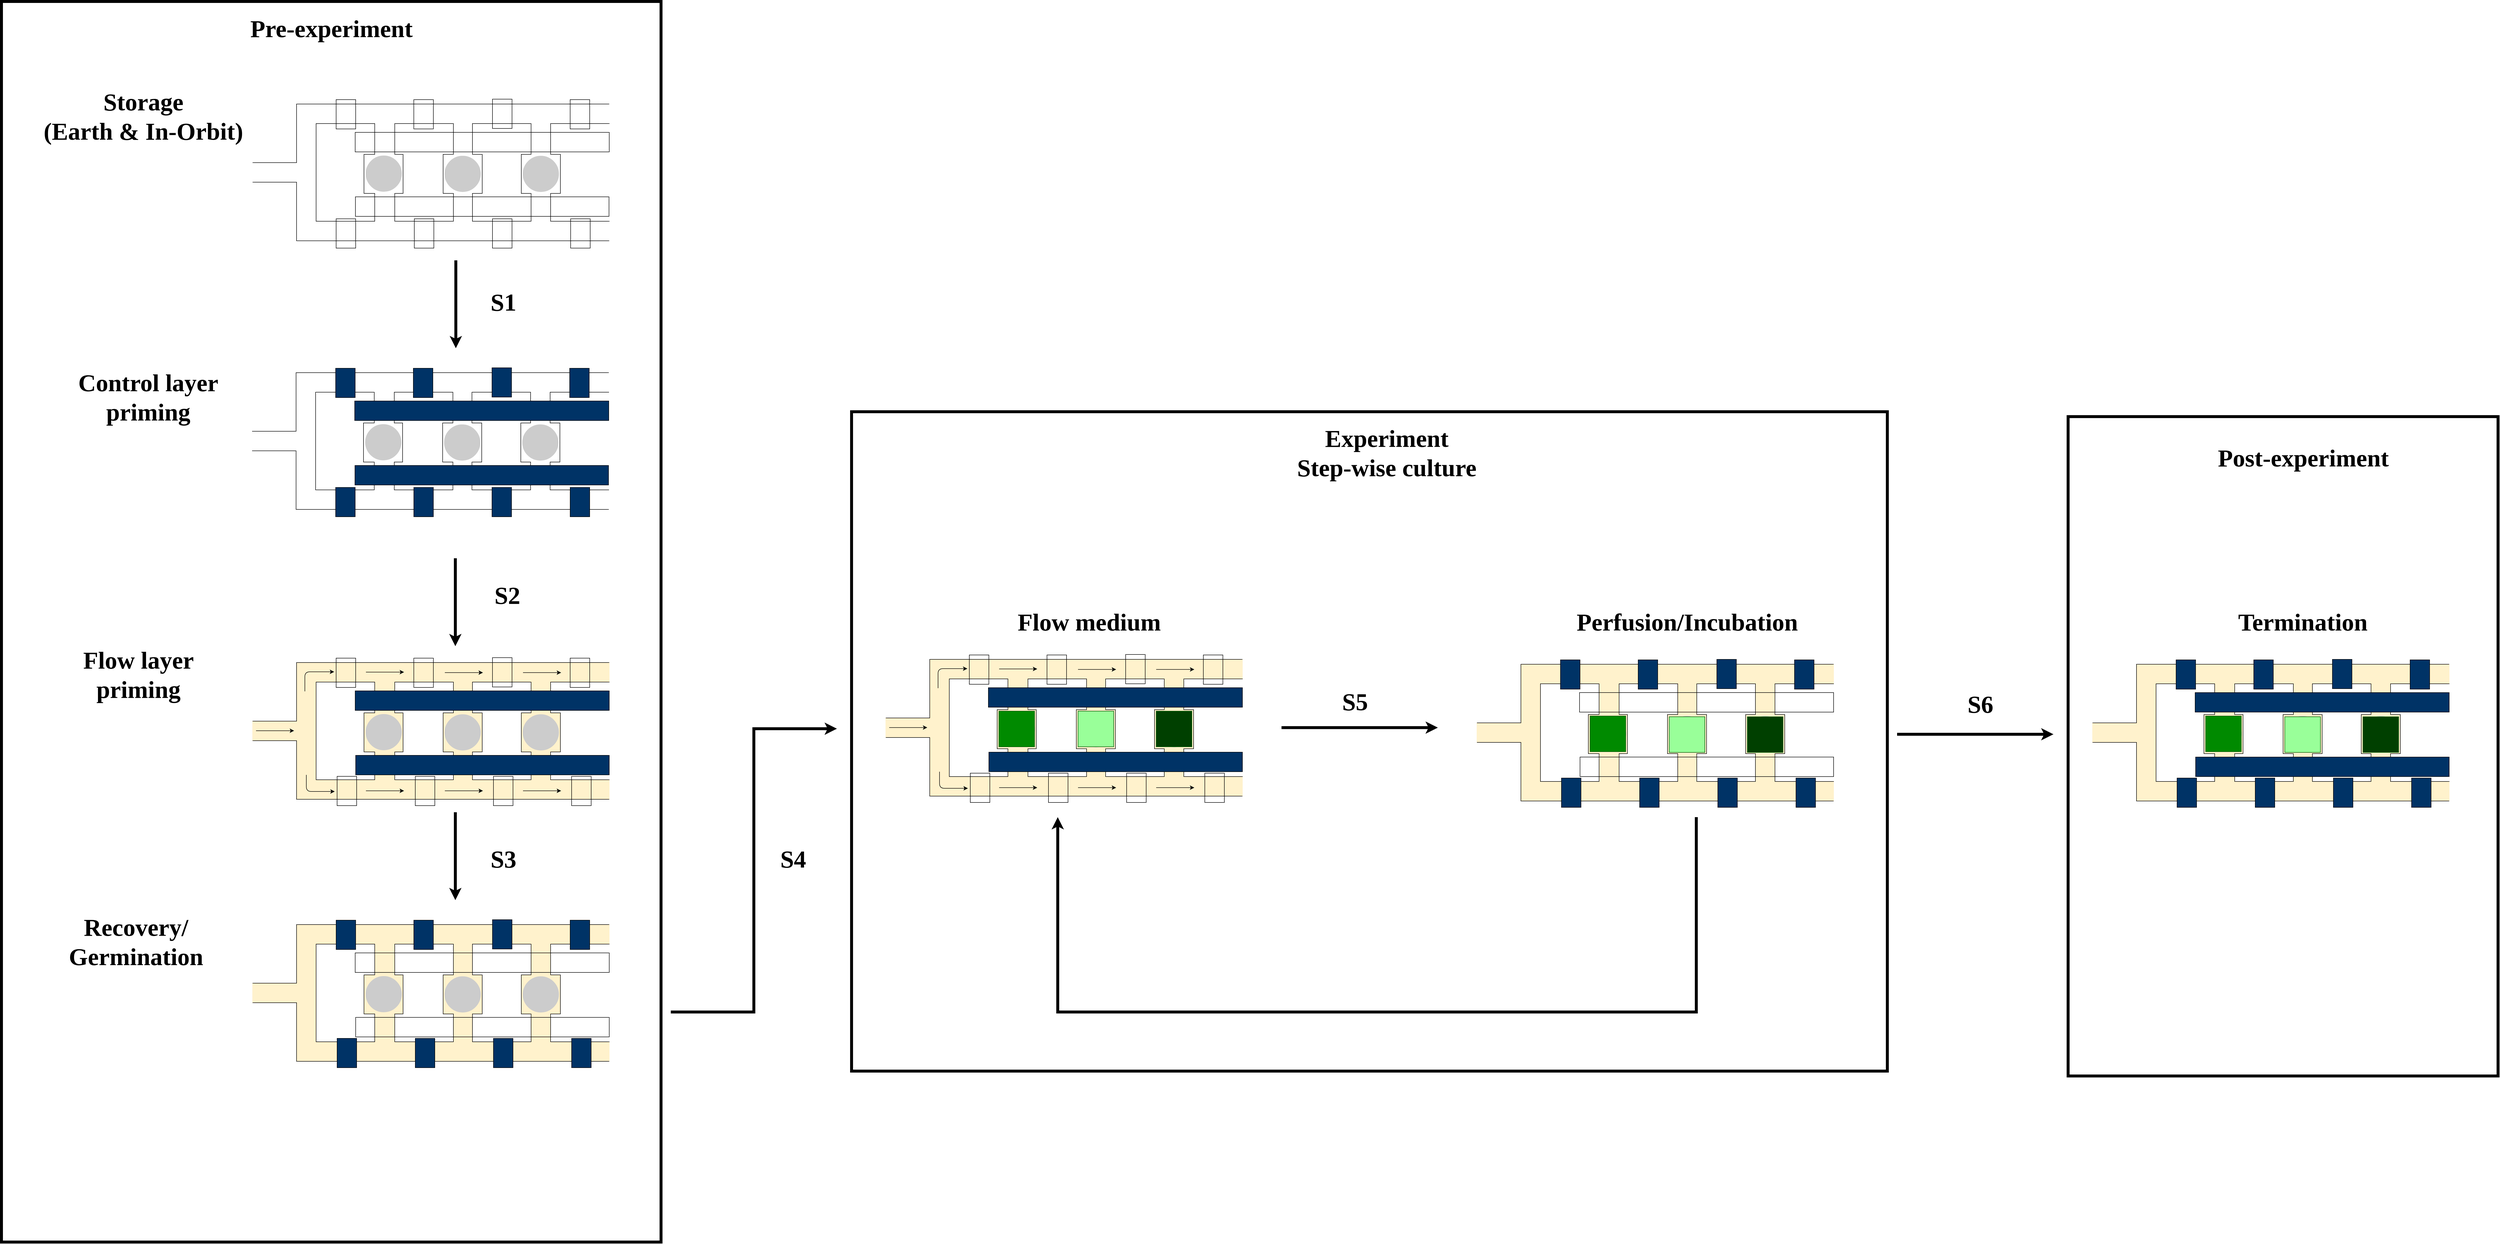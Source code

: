 <mxfile version="13.7.5" type="gitlab">
  <diagram id="P3-YsKaSViBWpfWXX8rw" name="Page-1">
    <mxGraphModel dx="11104" dy="8438" grid="1" gridSize="10" guides="1" tooltips="1" connect="1" arrows="1" fold="1" page="1" pageScale="1" pageWidth="850" pageHeight="1100" math="0" shadow="0">
      <root>
        <mxCell id="0" />
        <mxCell id="1" parent="0" />
        <mxCell id="GOCW8Aj6e0anN713tclq-377" value="ge" style="rounded=0;whiteSpace=wrap;html=1;fillColor=#FFFFFF;strokeWidth=6;fontFamily=Georgia;fontSize=50;" parent="1" vertex="1">
          <mxGeometry x="2300" y="-530" width="880" height="1350" as="geometry" />
        </mxCell>
        <mxCell id="GOCW8Aj6e0anN713tclq-375" value="" style="rounded=0;whiteSpace=wrap;html=1;fillColor=#FFFFFF;strokeWidth=6;fontFamily=Georgia;fontSize=50;" parent="1" vertex="1">
          <mxGeometry x="-1930" y="-1380" width="1350" height="2540" as="geometry" />
        </mxCell>
        <mxCell id="GOCW8Aj6e0anN713tclq-268" value="" style="rounded=0;whiteSpace=wrap;html=1;fillColor=#FFFFFF;strokeWidth=6;fontFamily=Georgia;fontSize=50;" parent="1" vertex="1">
          <mxGeometry x="-190" y="-540" width="2120" height="1350" as="geometry" />
        </mxCell>
        <mxCell id="GOCW8Aj6e0anN713tclq-1" value="" style="rounded=0;whiteSpace=wrap;html=1;fillColor=#FFF2CC;strokeColor=#FFF2CC;fontFamily=Georgia;fontSize=50;" parent="1" vertex="1">
          <mxGeometry x="-1416" y="630" width="90" height="40" as="geometry" />
        </mxCell>
        <mxCell id="GOCW8Aj6e0anN713tclq-2" value="" style="rounded=0;whiteSpace=wrap;html=1;direction=south;strokeColor=#FFF2CC;fillColor=#FFF2CC;fontFamily=Georgia;fontSize=50;" parent="1" vertex="1">
          <mxGeometry x="-846" y="510" width="40" height="280" as="geometry" />
        </mxCell>
        <mxCell id="GOCW8Aj6e0anN713tclq-3" value="" style="rounded=0;whiteSpace=wrap;html=1;fillColor=#fff2cc;direction=south;strokeColor=#FFF2CC;fontFamily=Georgia;fontSize=50;" parent="1" vertex="1">
          <mxGeometry x="-1006" y="510" width="40" height="280" as="geometry" />
        </mxCell>
        <mxCell id="GOCW8Aj6e0anN713tclq-4" value="" style="rounded=0;whiteSpace=wrap;html=1;fillColor=#fff2cc;direction=south;strokeColor=#FFF2CC;fontFamily=Georgia;fontSize=50;" parent="1" vertex="1">
          <mxGeometry x="-1166" y="510" width="40" height="280" as="geometry" />
        </mxCell>
        <mxCell id="GOCW8Aj6e0anN713tclq-5" value="" style="rounded=0;whiteSpace=wrap;html=1;fillColor=#fff2cc;strokeColor=#FFF2CC;fontFamily=Georgia;fontSize=50;" parent="1" vertex="1">
          <mxGeometry x="-1326" y="750" width="640" height="40" as="geometry" />
        </mxCell>
        <mxCell id="GOCW8Aj6e0anN713tclq-6" value="" style="rounded=0;whiteSpace=wrap;html=1;fillColor=#FFF2CC;strokeColor=#FFF2CC;fontFamily=Georgia;fontSize=50;" parent="1" vertex="1">
          <mxGeometry x="-1326" y="510" width="640" height="40" as="geometry" />
        </mxCell>
        <mxCell id="GOCW8Aj6e0anN713tclq-7" value="" style="rounded=0;whiteSpace=wrap;html=1;fillColor=#fff2cc;direction=south;strokeColor=#FFF2CC;fontFamily=Georgia;fontSize=50;" parent="1" vertex="1">
          <mxGeometry x="-1326" y="510" width="40" height="280" as="geometry" />
        </mxCell>
        <mxCell id="GOCW8Aj6e0anN713tclq-8" value="" style="rounded=0;whiteSpace=wrap;html=1;fontFamily=Georgia;fontSize=50;" parent="1" vertex="1">
          <mxGeometry x="-806" y="550" width="120" height="200" as="geometry" />
        </mxCell>
        <mxCell id="GOCW8Aj6e0anN713tclq-9" value="" style="endArrow=none;html=1;rounded=0;exitX=1;exitY=0;exitDx=0;exitDy=0;fontFamily=Georgia;fontSize=50;" parent="1" source="GOCW8Aj6e0anN713tclq-6" edge="1">
          <mxGeometry width="50" height="50" relative="1" as="geometry">
            <mxPoint x="-746" y="510" as="sourcePoint" />
            <mxPoint x="-1416" y="630.0" as="targetPoint" />
            <Array as="points">
              <mxPoint x="-876" y="510" />
              <mxPoint x="-946" y="510" />
              <mxPoint x="-1096" y="510" />
              <mxPoint x="-1186" y="510" />
              <mxPoint x="-1326" y="510" />
              <mxPoint x="-1326" y="630" />
            </Array>
          </mxGeometry>
        </mxCell>
        <mxCell id="GOCW8Aj6e0anN713tclq-10" value="" style="endArrow=none;html=1;rounded=0;exitX=1;exitY=1;exitDx=0;exitDy=0;fontFamily=Georgia;fontSize=50;" parent="1" source="GOCW8Aj6e0anN713tclq-5" edge="1">
          <mxGeometry width="50" height="50" relative="1" as="geometry">
            <mxPoint x="-746" y="790" as="sourcePoint" />
            <mxPoint x="-1416" y="670.0" as="targetPoint" />
            <Array as="points">
              <mxPoint x="-1056" y="790" />
              <mxPoint x="-1216" y="790" />
              <mxPoint x="-1276" y="790" />
              <mxPoint x="-1326" y="790" />
              <mxPoint x="-1326" y="680" />
              <mxPoint x="-1326" y="670" />
              <mxPoint x="-1346" y="670" />
            </Array>
          </mxGeometry>
        </mxCell>
        <mxCell id="GOCW8Aj6e0anN713tclq-11" value="" style="rounded=0;whiteSpace=wrap;html=1;fontFamily=Georgia;fontSize=50;" parent="1" vertex="1">
          <mxGeometry x="-1286" y="550" width="120" height="200" as="geometry" />
        </mxCell>
        <mxCell id="GOCW8Aj6e0anN713tclq-12" value="" style="rounded=0;whiteSpace=wrap;html=1;fontFamily=Georgia;fontSize=50;" parent="1" vertex="1">
          <mxGeometry x="-1125" y="550" width="120" height="200" as="geometry" />
        </mxCell>
        <mxCell id="GOCW8Aj6e0anN713tclq-13" value="" style="rounded=0;whiteSpace=wrap;html=1;fontFamily=Georgia;fontSize=50;" parent="1" vertex="1">
          <mxGeometry x="-966" y="550" width="120" height="200" as="geometry" />
        </mxCell>
        <mxCell id="GOCW8Aj6e0anN713tclq-14" value="" style="whiteSpace=wrap;html=1;aspect=fixed;fillColor=#FFF2CC;fontFamily=Georgia;fontSize=50;" parent="1" vertex="1">
          <mxGeometry x="-1188" y="613" width="80" height="80" as="geometry" />
        </mxCell>
        <mxCell id="GOCW8Aj6e0anN713tclq-15" value="" style="whiteSpace=wrap;html=1;aspect=fixed;fillColor=#FFF2CC;fontFamily=Georgia;fontSize=50;" parent="1" vertex="1">
          <mxGeometry x="-1026" y="613" width="80" height="80" as="geometry" />
        </mxCell>
        <mxCell id="GOCW8Aj6e0anN713tclq-16" value="" style="whiteSpace=wrap;html=1;aspect=fixed;fillColor=#FFF2CC;fontFamily=Georgia;fontSize=50;" parent="1" vertex="1">
          <mxGeometry x="-866" y="613" width="80" height="80" as="geometry" />
        </mxCell>
        <mxCell id="GOCW8Aj6e0anN713tclq-17" value="" style="rounded=0;whiteSpace=wrap;html=1;fillColor=#FFF2CC;strokeColor=#FFF2CC;direction=south;fontFamily=Georgia;fontSize=50;" parent="1" vertex="1">
          <mxGeometry x="-1165" y="611" width="39" height="86" as="geometry" />
        </mxCell>
        <mxCell id="GOCW8Aj6e0anN713tclq-18" value="" style="rounded=0;whiteSpace=wrap;html=1;fillColor=#FFF2CC;strokeColor=#FFF2CC;direction=south;fontFamily=Georgia;fontSize=50;" parent="1" vertex="1">
          <mxGeometry x="-1004" y="612" width="37" height="86" as="geometry" />
        </mxCell>
        <mxCell id="GOCW8Aj6e0anN713tclq-19" value="" style="rounded=0;whiteSpace=wrap;html=1;fillColor=#FFF2CC;strokeColor=#FFF2CC;direction=south;fontFamily=Georgia;fontSize=50;" parent="1" vertex="1">
          <mxGeometry x="-845" y="612" width="38" height="86" as="geometry" />
        </mxCell>
        <mxCell id="GOCW8Aj6e0anN713tclq-20" value="" style="rounded=0;whiteSpace=wrap;html=1;strokeColor=#FFFFFF;fillColor=#FFFFFF;fontFamily=Georgia;fontSize=50;" parent="1" vertex="1">
          <mxGeometry x="-733" y="608" width="49" height="91" as="geometry" />
        </mxCell>
        <mxCell id="GOCW8Aj6e0anN713tclq-21" value="" style="rounded=0;whiteSpace=wrap;html=1;strokeColor=#FFFFFF;fillColor=#FFFFFF;fontFamily=Georgia;fontSize=50;" parent="1" vertex="1">
          <mxGeometry x="-721" y="740" width="38" height="9" as="geometry" />
        </mxCell>
        <mxCell id="GOCW8Aj6e0anN713tclq-22" value="" style="rounded=0;whiteSpace=wrap;html=1;strokeColor=#FFFFFF;fillColor=#FFFFFF;fontFamily=Georgia;fontSize=50;" parent="1" vertex="1">
          <mxGeometry x="-721" y="551" width="37" height="18" as="geometry" />
        </mxCell>
        <mxCell id="GOCW8Aj6e0anN713tclq-23" value="" style="rounded=0;whiteSpace=wrap;html=1;direction=west;fontColor=#ffffff;fillColor=#003366;fontFamily=Georgia;fontSize=50;" parent="1" vertex="1">
          <mxGeometry x="-1245" y="501" width="40" height="60" as="geometry" />
        </mxCell>
        <mxCell id="GOCW8Aj6e0anN713tclq-24" value="" style="rounded=0;whiteSpace=wrap;html=1;direction=west;fontColor=#ffffff;fillColor=#003366;fontFamily=Georgia;fontSize=50;" parent="1" vertex="1">
          <mxGeometry x="-925" y="500" width="40" height="60" as="geometry" />
        </mxCell>
        <mxCell id="GOCW8Aj6e0anN713tclq-25" value="" style="rounded=0;whiteSpace=wrap;html=1;direction=west;fontColor=#ffffff;fillColor=#003366;fontFamily=Georgia;fontSize=50;" parent="1" vertex="1">
          <mxGeometry x="-1243" y="743" width="40" height="60" as="geometry" />
        </mxCell>
        <mxCell id="GOCW8Aj6e0anN713tclq-26" value="" style="rounded=0;whiteSpace=wrap;html=1;direction=west;fontColor=#ffffff;fillColor=#003366;fontFamily=Georgia;fontSize=50;" parent="1" vertex="1">
          <mxGeometry x="-1083" y="743" width="40" height="60" as="geometry" />
        </mxCell>
        <mxCell id="GOCW8Aj6e0anN713tclq-27" value="" style="rounded=0;whiteSpace=wrap;html=1;direction=west;fontColor=#ffffff;fillColor=#003366;fontFamily=Georgia;fontSize=50;" parent="1" vertex="1">
          <mxGeometry x="-923" y="743" width="40" height="60" as="geometry" />
        </mxCell>
        <mxCell id="GOCW8Aj6e0anN713tclq-28" value="" style="rounded=0;whiteSpace=wrap;html=1;direction=west;fontColor=#ffffff;fillColor=#003366;fontFamily=Georgia;fontSize=50;" parent="1" vertex="1">
          <mxGeometry x="-763" y="743" width="40" height="60" as="geometry" />
        </mxCell>
        <mxCell id="GOCW8Aj6e0anN713tclq-29" value="" style="ellipse;whiteSpace=wrap;html=1;aspect=fixed;fillColor=#CCCCCC;strokeColor=#CCCCCC;fontFamily=Georgia;fontSize=50;" parent="1" vertex="1">
          <mxGeometry x="-1184" y="616" width="73" height="73" as="geometry" />
        </mxCell>
        <mxCell id="GOCW8Aj6e0anN713tclq-30" value="" style="ellipse;whiteSpace=wrap;html=1;aspect=fixed;fillColor=#CCCCCC;strokeColor=#CCCCCC;fontFamily=Georgia;fontSize=50;" parent="1" vertex="1">
          <mxGeometry x="-1022.5" y="616.5" width="73" height="73" as="geometry" />
        </mxCell>
        <mxCell id="GOCW8Aj6e0anN713tclq-31" value="" style="ellipse;whiteSpace=wrap;html=1;aspect=fixed;fillColor=#CCCCCC;strokeColor=#CCCCCC;fontFamily=Georgia;fontSize=50;" parent="1" vertex="1">
          <mxGeometry x="-862.5" y="616.5" width="73" height="73" as="geometry" />
        </mxCell>
        <mxCell id="GOCW8Aj6e0anN713tclq-32" value="" style="rounded=0;whiteSpace=wrap;html=1;direction=west;fontColor=#ffffff;fillColor=#003366;fontFamily=Georgia;fontSize=50;" parent="1" vertex="1">
          <mxGeometry x="-1086" y="501" width="40" height="60" as="geometry" />
        </mxCell>
        <mxCell id="GOCW8Aj6e0anN713tclq-33" value="" style="rounded=0;whiteSpace=wrap;html=1;direction=west;fontColor=#ffffff;fillColor=#003366;fontFamily=Georgia;fontSize=50;" parent="1" vertex="1">
          <mxGeometry x="-766" y="501" width="40" height="60" as="geometry" />
        </mxCell>
        <mxCell id="GOCW8Aj6e0anN713tclq-34" value="" style="rounded=0;whiteSpace=wrap;html=1;direction=south;strokeColor=#FFFFFF;fontFamily=Georgia;fontSize=50;" parent="1" vertex="1">
          <mxGeometry x="-702" y="560" width="16" height="180" as="geometry" />
        </mxCell>
        <mxCell id="GOCW8Aj6e0anN713tclq-35" value="" style="rounded=0;whiteSpace=wrap;html=1;direction=south;fontColor=#ffffff;fillColor=none;fontFamily=Georgia;fontSize=50;" parent="1" vertex="1">
          <mxGeometry x="-1205" y="700" width="519" height="40" as="geometry" />
        </mxCell>
        <mxCell id="GOCW8Aj6e0anN713tclq-36" value="" style="rounded=0;whiteSpace=wrap;html=1;direction=south;fontColor=#ffffff;fillColor=none;fontFamily=Georgia;fontSize=50;" parent="1" vertex="1">
          <mxGeometry x="-1206" y="568" width="520" height="40" as="geometry" />
        </mxCell>
        <mxCell id="GOCW8Aj6e0anN713tclq-73" value="" style="rounded=0;whiteSpace=wrap;html=1;fillColor=#FFF2CC;strokeColor=#FFF2CC;fontFamily=Georgia;fontSize=50;" parent="1" vertex="1">
          <mxGeometry x="-1416" y="93.5" width="90" height="40" as="geometry" />
        </mxCell>
        <mxCell id="GOCW8Aj6e0anN713tclq-74" value="" style="rounded=0;whiteSpace=wrap;html=1;direction=south;strokeColor=#FFF2CC;fillColor=#FFF2CC;fontFamily=Georgia;fontSize=50;" parent="1" vertex="1">
          <mxGeometry x="-846" y="-26.5" width="40" height="280" as="geometry" />
        </mxCell>
        <mxCell id="GOCW8Aj6e0anN713tclq-75" value="" style="rounded=0;whiteSpace=wrap;html=1;fillColor=#fff2cc;direction=south;strokeColor=#FFF2CC;fontFamily=Georgia;fontSize=50;" parent="1" vertex="1">
          <mxGeometry x="-1006" y="-26.5" width="40" height="280" as="geometry" />
        </mxCell>
        <mxCell id="GOCW8Aj6e0anN713tclq-76" value="" style="rounded=0;whiteSpace=wrap;html=1;fillColor=#fff2cc;direction=south;strokeColor=#FFF2CC;fontFamily=Georgia;fontSize=50;" parent="1" vertex="1">
          <mxGeometry x="-1166" y="-26.5" width="40" height="280" as="geometry" />
        </mxCell>
        <mxCell id="GOCW8Aj6e0anN713tclq-77" value="" style="rounded=0;whiteSpace=wrap;html=1;fillColor=#fff2cc;strokeColor=#FFF2CC;fontFamily=Georgia;fontSize=50;" parent="1" vertex="1">
          <mxGeometry x="-1326" y="213.5" width="640" height="40" as="geometry" />
        </mxCell>
        <mxCell id="GOCW8Aj6e0anN713tclq-78" value="" style="rounded=0;whiteSpace=wrap;html=1;fillColor=#FFF2CC;strokeColor=#FFF2CC;fontFamily=Georgia;fontSize=50;" parent="1" vertex="1">
          <mxGeometry x="-1326" y="-26.5" width="640" height="40" as="geometry" />
        </mxCell>
        <mxCell id="GOCW8Aj6e0anN713tclq-79" value="" style="rounded=0;whiteSpace=wrap;html=1;fillColor=#fff2cc;direction=south;strokeColor=#FFF2CC;fontFamily=Georgia;fontSize=50;" parent="1" vertex="1">
          <mxGeometry x="-1326" y="-26.5" width="40" height="280" as="geometry" />
        </mxCell>
        <mxCell id="GOCW8Aj6e0anN713tclq-80" value="" style="rounded=0;whiteSpace=wrap;html=1;fontFamily=Georgia;fontSize=50;" parent="1" vertex="1">
          <mxGeometry x="-806" y="13.5" width="120" height="200" as="geometry" />
        </mxCell>
        <mxCell id="GOCW8Aj6e0anN713tclq-81" value="" style="endArrow=none;html=1;rounded=0;exitX=1;exitY=0;exitDx=0;exitDy=0;fontFamily=Georgia;fontSize=50;" parent="1" source="GOCW8Aj6e0anN713tclq-78" edge="1">
          <mxGeometry width="50" height="50" relative="1" as="geometry">
            <mxPoint x="-746" y="-26.5" as="sourcePoint" />
            <mxPoint x="-1416" y="93.5" as="targetPoint" />
            <Array as="points">
              <mxPoint x="-876" y="-26.5" />
              <mxPoint x="-946" y="-26.5" />
              <mxPoint x="-1096" y="-26.5" />
              <mxPoint x="-1186" y="-26.5" />
              <mxPoint x="-1326" y="-26.5" />
              <mxPoint x="-1326" y="93.5" />
            </Array>
          </mxGeometry>
        </mxCell>
        <mxCell id="GOCW8Aj6e0anN713tclq-82" value="" style="endArrow=none;html=1;rounded=0;exitX=1;exitY=1;exitDx=0;exitDy=0;fontFamily=Georgia;fontSize=50;" parent="1" source="GOCW8Aj6e0anN713tclq-77" edge="1">
          <mxGeometry width="50" height="50" relative="1" as="geometry">
            <mxPoint x="-746" y="253.5" as="sourcePoint" />
            <mxPoint x="-1416" y="133.5" as="targetPoint" />
            <Array as="points">
              <mxPoint x="-1056" y="253.5" />
              <mxPoint x="-1216" y="253.5" />
              <mxPoint x="-1276" y="253.5" />
              <mxPoint x="-1326" y="253.5" />
              <mxPoint x="-1326" y="143.5" />
              <mxPoint x="-1326" y="133.5" />
              <mxPoint x="-1346" y="133.5" />
            </Array>
          </mxGeometry>
        </mxCell>
        <mxCell id="GOCW8Aj6e0anN713tclq-83" value="" style="rounded=0;whiteSpace=wrap;html=1;fontFamily=Georgia;fontSize=50;" parent="1" vertex="1">
          <mxGeometry x="-1286" y="13.5" width="120" height="200" as="geometry" />
        </mxCell>
        <mxCell id="GOCW8Aj6e0anN713tclq-84" value="" style="rounded=0;whiteSpace=wrap;html=1;fontFamily=Georgia;fontSize=50;" parent="1" vertex="1">
          <mxGeometry x="-1125" y="13.5" width="120" height="200" as="geometry" />
        </mxCell>
        <mxCell id="GOCW8Aj6e0anN713tclq-85" value="" style="rounded=0;whiteSpace=wrap;html=1;fontFamily=Georgia;fontSize=50;" parent="1" vertex="1">
          <mxGeometry x="-966" y="13.5" width="120" height="200" as="geometry" />
        </mxCell>
        <mxCell id="GOCW8Aj6e0anN713tclq-86" value="" style="whiteSpace=wrap;html=1;aspect=fixed;fillColor=#FFF2CC;fontFamily=Georgia;fontSize=50;" parent="1" vertex="1">
          <mxGeometry x="-1188" y="76.5" width="80" height="80" as="geometry" />
        </mxCell>
        <mxCell id="GOCW8Aj6e0anN713tclq-87" value="" style="whiteSpace=wrap;html=1;aspect=fixed;fillColor=#FFF2CC;fontFamily=Georgia;fontSize=50;" parent="1" vertex="1">
          <mxGeometry x="-1026" y="76.5" width="80" height="80" as="geometry" />
        </mxCell>
        <mxCell id="GOCW8Aj6e0anN713tclq-88" value="" style="whiteSpace=wrap;html=1;aspect=fixed;fillColor=#FFF2CC;fontFamily=Georgia;fontSize=50;" parent="1" vertex="1">
          <mxGeometry x="-866" y="76.5" width="80" height="80" as="geometry" />
        </mxCell>
        <mxCell id="GOCW8Aj6e0anN713tclq-89" value="" style="rounded=0;whiteSpace=wrap;html=1;fillColor=#FFF2CC;strokeColor=#FFF2CC;direction=south;fontFamily=Georgia;fontSize=50;" parent="1" vertex="1">
          <mxGeometry x="-1165" y="74.5" width="39" height="86" as="geometry" />
        </mxCell>
        <mxCell id="GOCW8Aj6e0anN713tclq-90" value="" style="rounded=0;whiteSpace=wrap;html=1;fillColor=#FFF2CC;strokeColor=#FFF2CC;direction=south;fontFamily=Georgia;fontSize=50;" parent="1" vertex="1">
          <mxGeometry x="-1004" y="75.5" width="37" height="86" as="geometry" />
        </mxCell>
        <mxCell id="GOCW8Aj6e0anN713tclq-91" value="" style="rounded=0;whiteSpace=wrap;html=1;fillColor=#FFF2CC;strokeColor=#FFF2CC;direction=south;fontFamily=Georgia;fontSize=50;" parent="1" vertex="1">
          <mxGeometry x="-845" y="75.5" width="38" height="86" as="geometry" />
        </mxCell>
        <mxCell id="GOCW8Aj6e0anN713tclq-92" value="" style="rounded=0;whiteSpace=wrap;html=1;strokeColor=#FFFFFF;fillColor=#FFFFFF;fontFamily=Georgia;fontSize=50;" parent="1" vertex="1">
          <mxGeometry x="-733" y="71.5" width="49" height="91" as="geometry" />
        </mxCell>
        <mxCell id="GOCW8Aj6e0anN713tclq-93" value="" style="rounded=0;whiteSpace=wrap;html=1;strokeColor=#FFFFFF;fillColor=#FFFFFF;fontFamily=Georgia;fontSize=50;" parent="1" vertex="1">
          <mxGeometry x="-721" y="203.5" width="38" height="9" as="geometry" />
        </mxCell>
        <mxCell id="GOCW8Aj6e0anN713tclq-94" value="" style="rounded=0;whiteSpace=wrap;html=1;strokeColor=#FFFFFF;fillColor=#FFFFFF;fontFamily=Georgia;fontSize=50;" parent="1" vertex="1">
          <mxGeometry x="-721" y="14.5" width="37" height="18" as="geometry" />
        </mxCell>
        <mxCell id="GOCW8Aj6e0anN713tclq-95" value="" style="rounded=0;whiteSpace=wrap;html=1;direction=west;fontColor=#ffffff;fillColor=none;fontFamily=Georgia;fontSize=50;" parent="1" vertex="1">
          <mxGeometry x="-1245" y="-35.5" width="40" height="60" as="geometry" />
        </mxCell>
        <mxCell id="GOCW8Aj6e0anN713tclq-96" value="" style="rounded=0;whiteSpace=wrap;html=1;direction=west;fontColor=#ffffff;fillColor=none;fontFamily=Georgia;fontSize=50;" parent="1" vertex="1">
          <mxGeometry x="-925" y="-36.5" width="40" height="60" as="geometry" />
        </mxCell>
        <mxCell id="GOCW8Aj6e0anN713tclq-97" value="" style="rounded=0;whiteSpace=wrap;html=1;direction=west;fontColor=#ffffff;fillColor=none;fontFamily=Georgia;fontSize=50;" parent="1" vertex="1">
          <mxGeometry x="-1243" y="206.5" width="40" height="60" as="geometry" />
        </mxCell>
        <mxCell id="GOCW8Aj6e0anN713tclq-98" value="" style="rounded=0;whiteSpace=wrap;html=1;direction=west;fontColor=#ffffff;fillColor=none;fontFamily=Georgia;fontSize=50;" parent="1" vertex="1">
          <mxGeometry x="-1083" y="206.5" width="40" height="60" as="geometry" />
        </mxCell>
        <mxCell id="GOCW8Aj6e0anN713tclq-99" value="" style="rounded=0;whiteSpace=wrap;html=1;direction=west;fontColor=#ffffff;fillColor=none;fontFamily=Georgia;fontSize=50;" parent="1" vertex="1">
          <mxGeometry x="-923" y="206.5" width="40" height="60" as="geometry" />
        </mxCell>
        <mxCell id="GOCW8Aj6e0anN713tclq-100" value="" style="rounded=0;whiteSpace=wrap;html=1;direction=west;fontColor=#ffffff;fillColor=none;fontFamily=Georgia;fontSize=50;" parent="1" vertex="1">
          <mxGeometry x="-763" y="206.5" width="40" height="60" as="geometry" />
        </mxCell>
        <mxCell id="GOCW8Aj6e0anN713tclq-101" value="" style="ellipse;whiteSpace=wrap;html=1;aspect=fixed;fillColor=#CCCCCC;strokeColor=#CCCCCC;fontFamily=Georgia;fontSize=50;" parent="1" vertex="1">
          <mxGeometry x="-1184" y="79.5" width="73" height="73" as="geometry" />
        </mxCell>
        <mxCell id="GOCW8Aj6e0anN713tclq-102" value="" style="ellipse;whiteSpace=wrap;html=1;aspect=fixed;fillColor=#CCCCCC;strokeColor=#CCCCCC;fontFamily=Georgia;fontSize=50;" parent="1" vertex="1">
          <mxGeometry x="-1022.5" y="80" width="73" height="73" as="geometry" />
        </mxCell>
        <mxCell id="GOCW8Aj6e0anN713tclq-103" value="" style="ellipse;whiteSpace=wrap;html=1;aspect=fixed;fillColor=#CCCCCC;strokeColor=#CCCCCC;fontFamily=Georgia;fontSize=50;" parent="1" vertex="1">
          <mxGeometry x="-862.5" y="80" width="73" height="73" as="geometry" />
        </mxCell>
        <mxCell id="GOCW8Aj6e0anN713tclq-104" value="" style="rounded=0;whiteSpace=wrap;html=1;direction=west;fontColor=#ffffff;fillColor=none;fontFamily=Georgia;fontSize=50;" parent="1" vertex="1">
          <mxGeometry x="-1086" y="-35.5" width="40" height="60" as="geometry" />
        </mxCell>
        <mxCell id="GOCW8Aj6e0anN713tclq-105" value="" style="rounded=0;whiteSpace=wrap;html=1;direction=west;fontColor=#ffffff;fillColor=none;fontFamily=Georgia;fontSize=50;" parent="1" vertex="1">
          <mxGeometry x="-766" y="-35.5" width="40" height="60" as="geometry" />
        </mxCell>
        <mxCell id="GOCW8Aj6e0anN713tclq-106" value="" style="rounded=0;whiteSpace=wrap;html=1;direction=south;strokeColor=#FFFFFF;fontFamily=Georgia;fontSize=50;" parent="1" vertex="1">
          <mxGeometry x="-702" y="23.5" width="16" height="180" as="geometry" />
        </mxCell>
        <mxCell id="GOCW8Aj6e0anN713tclq-107" value="" style="rounded=0;whiteSpace=wrap;html=1;direction=south;fontColor=#ffffff;fillColor=#003366;fontFamily=Georgia;fontSize=50;" parent="1" vertex="1">
          <mxGeometry x="-1205" y="163.5" width="519" height="40" as="geometry" />
        </mxCell>
        <mxCell id="GOCW8Aj6e0anN713tclq-108" value="" style="rounded=0;whiteSpace=wrap;html=1;direction=south;fontColor=#ffffff;fillColor=#003366;fontFamily=Georgia;fontSize=50;" parent="1" vertex="1">
          <mxGeometry x="-1206" y="31.5" width="520" height="40" as="geometry" />
        </mxCell>
        <mxCell id="GOCW8Aj6e0anN713tclq-109" value="" style="edgeStyle=segmentEdgeStyle;endArrow=classic;html=1;fontFamily=Georgia;fontSize=50;" parent="1" edge="1">
          <mxGeometry width="50" height="50" relative="1" as="geometry">
            <mxPoint x="-1309" y="32.5" as="sourcePoint" />
            <mxPoint x="-1249" y="-7.5" as="targetPoint" />
            <Array as="points">
              <mxPoint x="-1309" y="-7.5" />
            </Array>
          </mxGeometry>
        </mxCell>
        <mxCell id="GOCW8Aj6e0anN713tclq-110" value="" style="edgeStyle=segmentEdgeStyle;endArrow=classic;html=1;entryX=0.122;entryY=0.6;entryDx=0;entryDy=0;entryPerimeter=0;fontFamily=Georgia;fontSize=50;" parent="1" target="GOCW8Aj6e0anN713tclq-77" edge="1">
          <mxGeometry width="50" height="50" relative="1" as="geometry">
            <mxPoint x="-1306" y="203.5" as="sourcePoint" />
            <mxPoint x="-1256" y="237.99" as="targetPoint" />
            <Array as="points">
              <mxPoint x="-1306" y="237.5" />
            </Array>
          </mxGeometry>
        </mxCell>
        <mxCell id="GOCW8Aj6e0anN713tclq-111" value="" style="endArrow=classic;html=1;fontFamily=Georgia;fontSize=50;" parent="1" edge="1">
          <mxGeometry width="50" height="50" relative="1" as="geometry">
            <mxPoint x="-1022.5" y="-5.84" as="sourcePoint" />
            <mxPoint x="-944.5" y="-5.84" as="targetPoint" />
          </mxGeometry>
        </mxCell>
        <mxCell id="GOCW8Aj6e0anN713tclq-112" value="" style="endArrow=classic;html=1;fontFamily=Georgia;fontSize=50;" parent="1" edge="1">
          <mxGeometry width="50" height="50" relative="1" as="geometry">
            <mxPoint x="-1184" y="-6.84" as="sourcePoint" />
            <mxPoint x="-1106.0" y="-6.84" as="targetPoint" />
          </mxGeometry>
        </mxCell>
        <mxCell id="GOCW8Aj6e0anN713tclq-113" value="" style="endArrow=classic;html=1;fontFamily=Georgia;fontSize=50;" parent="1" edge="1">
          <mxGeometry width="50" height="50" relative="1" as="geometry">
            <mxPoint x="-862.5" y="-5.84" as="sourcePoint" />
            <mxPoint x="-784.5" y="-5.84" as="targetPoint" />
          </mxGeometry>
        </mxCell>
        <mxCell id="GOCW8Aj6e0anN713tclq-114" value="" style="endArrow=classic;html=1;fontFamily=Georgia;fontSize=50;" parent="1" edge="1">
          <mxGeometry width="50" height="50" relative="1" as="geometry">
            <mxPoint x="-1184" y="236.16" as="sourcePoint" />
            <mxPoint x="-1106.0" y="236.16" as="targetPoint" />
          </mxGeometry>
        </mxCell>
        <mxCell id="GOCW8Aj6e0anN713tclq-115" value="" style="endArrow=classic;html=1;fontFamily=Georgia;fontSize=50;" parent="1" edge="1">
          <mxGeometry width="50" height="50" relative="1" as="geometry">
            <mxPoint x="-1022.5" y="236.16" as="sourcePoint" />
            <mxPoint x="-944.5" y="236.16" as="targetPoint" />
          </mxGeometry>
        </mxCell>
        <mxCell id="GOCW8Aj6e0anN713tclq-116" value="" style="endArrow=classic;html=1;fontFamily=Georgia;fontSize=50;" parent="1" edge="1">
          <mxGeometry width="50" height="50" relative="1" as="geometry">
            <mxPoint x="-862.5" y="236.16" as="sourcePoint" />
            <mxPoint x="-784.5" y="236.16" as="targetPoint" />
          </mxGeometry>
        </mxCell>
        <mxCell id="GOCW8Aj6e0anN713tclq-117" value="" style="endArrow=classic;html=1;fontFamily=Georgia;fontSize=50;" parent="1" edge="1">
          <mxGeometry width="50" height="50" relative="1" as="geometry">
            <mxPoint x="-1409" y="113.08" as="sourcePoint" />
            <mxPoint x="-1331" y="113.08" as="targetPoint" />
          </mxGeometry>
        </mxCell>
        <mxCell id="GOCW8Aj6e0anN713tclq-118" value="" style="rounded=0;whiteSpace=wrap;html=1;fillColor=#FFF2CC;strokeColor=#FFF2CC;fontFamily=Georgia;fontSize=50;" parent="1" vertex="1">
          <mxGeometry x="-120" y="87" width="90" height="40" as="geometry" />
        </mxCell>
        <mxCell id="GOCW8Aj6e0anN713tclq-119" value="" style="rounded=0;whiteSpace=wrap;html=1;direction=south;strokeColor=#FFF2CC;fillColor=#FFF2CC;fontFamily=Georgia;fontSize=50;" parent="1" vertex="1">
          <mxGeometry x="450" y="-33" width="40" height="280" as="geometry" />
        </mxCell>
        <mxCell id="GOCW8Aj6e0anN713tclq-120" value="" style="rounded=0;whiteSpace=wrap;html=1;fillColor=#fff2cc;direction=south;strokeColor=#FFF2CC;fontFamily=Georgia;fontSize=50;" parent="1" vertex="1">
          <mxGeometry x="290" y="-33" width="40" height="280" as="geometry" />
        </mxCell>
        <mxCell id="GOCW8Aj6e0anN713tclq-121" value="" style="rounded=0;whiteSpace=wrap;html=1;fillColor=#fff2cc;direction=south;strokeColor=#FFF2CC;fontFamily=Georgia;fontSize=50;" parent="1" vertex="1">
          <mxGeometry x="130" y="-33" width="40" height="280" as="geometry" />
        </mxCell>
        <mxCell id="GOCW8Aj6e0anN713tclq-122" value="" style="rounded=0;whiteSpace=wrap;html=1;fillColor=#fff2cc;strokeColor=#FFF2CC;fontFamily=Georgia;fontSize=50;" parent="1" vertex="1">
          <mxGeometry x="-30" y="207" width="640" height="40" as="geometry" />
        </mxCell>
        <mxCell id="GOCW8Aj6e0anN713tclq-123" value="" style="rounded=0;whiteSpace=wrap;html=1;fillColor=#FFF2CC;strokeColor=#FFF2CC;fontFamily=Georgia;fontSize=50;" parent="1" vertex="1">
          <mxGeometry x="-30" y="-33" width="640" height="40" as="geometry" />
        </mxCell>
        <mxCell id="GOCW8Aj6e0anN713tclq-124" value="" style="rounded=0;whiteSpace=wrap;html=1;fillColor=#fff2cc;direction=south;strokeColor=#FFF2CC;fontFamily=Georgia;fontSize=50;" parent="1" vertex="1">
          <mxGeometry x="-30" y="-33" width="40" height="280" as="geometry" />
        </mxCell>
        <mxCell id="GOCW8Aj6e0anN713tclq-125" value="" style="rounded=0;whiteSpace=wrap;html=1;fontFamily=Georgia;fontSize=50;" parent="1" vertex="1">
          <mxGeometry x="490" y="7" width="120" height="200" as="geometry" />
        </mxCell>
        <mxCell id="GOCW8Aj6e0anN713tclq-126" value="" style="endArrow=none;html=1;rounded=0;exitX=1;exitY=0;exitDx=0;exitDy=0;fontFamily=Georgia;fontSize=50;" parent="1" source="GOCW8Aj6e0anN713tclq-123" edge="1">
          <mxGeometry width="50" height="50" relative="1" as="geometry">
            <mxPoint x="550" y="-33" as="sourcePoint" />
            <mxPoint x="-120" y="87.0" as="targetPoint" />
            <Array as="points">
              <mxPoint x="420" y="-33" />
              <mxPoint x="350" y="-33" />
              <mxPoint x="200" y="-33" />
              <mxPoint x="110" y="-33" />
              <mxPoint x="-30" y="-33" />
              <mxPoint x="-30" y="87" />
            </Array>
          </mxGeometry>
        </mxCell>
        <mxCell id="GOCW8Aj6e0anN713tclq-127" value="" style="endArrow=none;html=1;rounded=0;exitX=1;exitY=1;exitDx=0;exitDy=0;fontFamily=Georgia;fontSize=50;" parent="1" source="GOCW8Aj6e0anN713tclq-122" edge="1">
          <mxGeometry width="50" height="50" relative="1" as="geometry">
            <mxPoint x="550" y="247" as="sourcePoint" />
            <mxPoint x="-120" y="127.0" as="targetPoint" />
            <Array as="points">
              <mxPoint x="240" y="247" />
              <mxPoint x="80" y="247" />
              <mxPoint x="20" y="247" />
              <mxPoint x="-30" y="247" />
              <mxPoint x="-30" y="137" />
              <mxPoint x="-30" y="127" />
              <mxPoint x="-50" y="127" />
            </Array>
          </mxGeometry>
        </mxCell>
        <mxCell id="GOCW8Aj6e0anN713tclq-128" value="" style="rounded=0;whiteSpace=wrap;html=1;fontFamily=Georgia;fontSize=50;" parent="1" vertex="1">
          <mxGeometry x="10" y="7" width="120" height="200" as="geometry" />
        </mxCell>
        <mxCell id="GOCW8Aj6e0anN713tclq-129" value="" style="rounded=0;whiteSpace=wrap;html=1;fontFamily=Georgia;fontSize=50;" parent="1" vertex="1">
          <mxGeometry x="171" y="7" width="120" height="200" as="geometry" />
        </mxCell>
        <mxCell id="GOCW8Aj6e0anN713tclq-130" value="" style="rounded=0;whiteSpace=wrap;html=1;fontFamily=Georgia;fontSize=50;" parent="1" vertex="1">
          <mxGeometry x="330" y="7" width="120" height="200" as="geometry" />
        </mxCell>
        <mxCell id="GOCW8Aj6e0anN713tclq-131" value="" style="whiteSpace=wrap;html=1;aspect=fixed;fillColor=#FFF2CC;fontFamily=Georgia;fontSize=50;" parent="1" vertex="1">
          <mxGeometry x="108" y="70" width="80" height="80" as="geometry" />
        </mxCell>
        <mxCell id="GOCW8Aj6e0anN713tclq-132" value="" style="whiteSpace=wrap;html=1;aspect=fixed;fillColor=#FFF2CC;fontFamily=Georgia;fontSize=50;" parent="1" vertex="1">
          <mxGeometry x="270" y="70" width="80" height="80" as="geometry" />
        </mxCell>
        <mxCell id="GOCW8Aj6e0anN713tclq-133" value="" style="whiteSpace=wrap;html=1;aspect=fixed;fillColor=#FFF2CC;fontFamily=Georgia;fontSize=50;" parent="1" vertex="1">
          <mxGeometry x="430" y="70" width="80" height="80" as="geometry" />
        </mxCell>
        <mxCell id="GOCW8Aj6e0anN713tclq-134" value="" style="rounded=0;whiteSpace=wrap;html=1;fillColor=#FFF2CC;strokeColor=#FFF2CC;direction=south;fontFamily=Georgia;fontSize=50;" parent="1" vertex="1">
          <mxGeometry x="131" y="68" width="39" height="86" as="geometry" />
        </mxCell>
        <mxCell id="GOCW8Aj6e0anN713tclq-135" value="" style="rounded=0;whiteSpace=wrap;html=1;fillColor=#FFF2CC;strokeColor=#FFF2CC;direction=south;fontFamily=Georgia;fontSize=50;" parent="1" vertex="1">
          <mxGeometry x="292" y="69" width="37" height="86" as="geometry" />
        </mxCell>
        <mxCell id="GOCW8Aj6e0anN713tclq-136" value="" style="rounded=0;whiteSpace=wrap;html=1;fillColor=#FFF2CC;strokeColor=#FFF2CC;direction=south;fontFamily=Georgia;fontSize=50;" parent="1" vertex="1">
          <mxGeometry x="451" y="69" width="38" height="86" as="geometry" />
        </mxCell>
        <mxCell id="GOCW8Aj6e0anN713tclq-137" value="" style="rounded=0;whiteSpace=wrap;html=1;strokeColor=#FFFFFF;fillColor=#FFFFFF;fontFamily=Georgia;fontSize=50;" parent="1" vertex="1">
          <mxGeometry x="563" y="65" width="49" height="91" as="geometry" />
        </mxCell>
        <mxCell id="GOCW8Aj6e0anN713tclq-138" value="" style="rounded=0;whiteSpace=wrap;html=1;strokeColor=#FFFFFF;fillColor=#FFFFFF;fontFamily=Georgia;fontSize=50;" parent="1" vertex="1">
          <mxGeometry x="575" y="197" width="38" height="9" as="geometry" />
        </mxCell>
        <mxCell id="GOCW8Aj6e0anN713tclq-139" value="" style="rounded=0;whiteSpace=wrap;html=1;strokeColor=#FFFFFF;fillColor=#FFFFFF;fontFamily=Georgia;fontSize=50;" parent="1" vertex="1">
          <mxGeometry x="575" y="8" width="37" height="18" as="geometry" />
        </mxCell>
        <mxCell id="GOCW8Aj6e0anN713tclq-140" value="" style="rounded=0;whiteSpace=wrap;html=1;direction=west;fontColor=#ffffff;fillColor=none;fontFamily=Georgia;fontSize=50;" parent="1" vertex="1">
          <mxGeometry x="51" y="-42" width="40" height="60" as="geometry" />
        </mxCell>
        <mxCell id="GOCW8Aj6e0anN713tclq-141" value="" style="rounded=0;whiteSpace=wrap;html=1;direction=west;fontColor=#ffffff;fillColor=none;fontFamily=Georgia;fontSize=50;" parent="1" vertex="1">
          <mxGeometry x="371" y="-43" width="40" height="60" as="geometry" />
        </mxCell>
        <mxCell id="GOCW8Aj6e0anN713tclq-142" value="" style="rounded=0;whiteSpace=wrap;html=1;direction=west;fontColor=#ffffff;fillColor=none;fontFamily=Georgia;fontSize=50;" parent="1" vertex="1">
          <mxGeometry x="53" y="200" width="40" height="60" as="geometry" />
        </mxCell>
        <mxCell id="GOCW8Aj6e0anN713tclq-143" value="" style="rounded=0;whiteSpace=wrap;html=1;direction=west;fontColor=#ffffff;fillColor=none;fontFamily=Georgia;fontSize=50;" parent="1" vertex="1">
          <mxGeometry x="213" y="200" width="40" height="60" as="geometry" />
        </mxCell>
        <mxCell id="GOCW8Aj6e0anN713tclq-144" value="" style="rounded=0;whiteSpace=wrap;html=1;direction=west;fontColor=#ffffff;fillColor=none;fontFamily=Georgia;fontSize=50;" parent="1" vertex="1">
          <mxGeometry x="373" y="200" width="40" height="60" as="geometry" />
        </mxCell>
        <mxCell id="GOCW8Aj6e0anN713tclq-145" value="" style="rounded=0;whiteSpace=wrap;html=1;direction=west;fontColor=#ffffff;fillColor=none;fontFamily=Georgia;fontSize=50;" parent="1" vertex="1">
          <mxGeometry x="533" y="200" width="40" height="60" as="geometry" />
        </mxCell>
        <mxCell id="GOCW8Aj6e0anN713tclq-146" value="" style="ellipse;whiteSpace=wrap;html=1;aspect=fixed;fillColor=#CCCCCC;strokeColor=#CCCCCC;fontFamily=Georgia;fontSize=50;" parent="1" vertex="1">
          <mxGeometry x="112" y="73" width="73" height="73" as="geometry" />
        </mxCell>
        <mxCell id="GOCW8Aj6e0anN713tclq-147" value="" style="ellipse;whiteSpace=wrap;html=1;aspect=fixed;fillColor=#CCCCCC;strokeColor=#CCCCCC;fontFamily=Georgia;fontSize=50;" parent="1" vertex="1">
          <mxGeometry x="273.5" y="73.5" width="73" height="73" as="geometry" />
        </mxCell>
        <mxCell id="GOCW8Aj6e0anN713tclq-148" value="" style="ellipse;whiteSpace=wrap;html=1;aspect=fixed;fillColor=#CCCCCC;strokeColor=#CCCCCC;fontFamily=Georgia;fontSize=50;" parent="1" vertex="1">
          <mxGeometry x="433.5" y="73.5" width="73" height="73" as="geometry" />
        </mxCell>
        <mxCell id="GOCW8Aj6e0anN713tclq-149" value="" style="rounded=0;whiteSpace=wrap;html=1;direction=west;fontColor=#ffffff;fillColor=none;fontFamily=Georgia;fontSize=50;" parent="1" vertex="1">
          <mxGeometry x="210" y="-42" width="40" height="60" as="geometry" />
        </mxCell>
        <mxCell id="GOCW8Aj6e0anN713tclq-150" value="" style="rounded=0;whiteSpace=wrap;html=1;direction=west;fontColor=#ffffff;fillColor=none;fontFamily=Georgia;fontSize=50;" parent="1" vertex="1">
          <mxGeometry x="530" y="-42" width="40" height="60" as="geometry" />
        </mxCell>
        <mxCell id="GOCW8Aj6e0anN713tclq-151" value="" style="rounded=0;whiteSpace=wrap;html=1;direction=south;strokeColor=#FFFFFF;fontFamily=Georgia;fontSize=50;" parent="1" vertex="1">
          <mxGeometry x="594" y="17" width="16" height="180" as="geometry" />
        </mxCell>
        <mxCell id="GOCW8Aj6e0anN713tclq-152" value="" style="rounded=0;whiteSpace=wrap;html=1;direction=south;fontColor=#ffffff;fillColor=#003366;fontFamily=Georgia;fontSize=50;" parent="1" vertex="1">
          <mxGeometry x="91" y="157" width="519" height="40" as="geometry" />
        </mxCell>
        <mxCell id="GOCW8Aj6e0anN713tclq-153" value="" style="rounded=0;whiteSpace=wrap;html=1;direction=south;fontColor=#ffffff;fillColor=#003366;fontFamily=Georgia;fontSize=50;" parent="1" vertex="1">
          <mxGeometry x="90" y="25" width="520" height="40" as="geometry" />
        </mxCell>
        <mxCell id="GOCW8Aj6e0anN713tclq-154" value="" style="edgeStyle=segmentEdgeStyle;endArrow=classic;html=1;fontFamily=Georgia;fontSize=50;" parent="1" edge="1">
          <mxGeometry width="50" height="50" relative="1" as="geometry">
            <mxPoint x="-13" y="26" as="sourcePoint" />
            <mxPoint x="47" y="-14" as="targetPoint" />
            <Array as="points">
              <mxPoint x="-13" y="-14" />
            </Array>
          </mxGeometry>
        </mxCell>
        <mxCell id="GOCW8Aj6e0anN713tclq-155" value="" style="edgeStyle=segmentEdgeStyle;endArrow=classic;html=1;entryX=0.122;entryY=0.6;entryDx=0;entryDy=0;entryPerimeter=0;fontFamily=Georgia;fontSize=50;" parent="1" target="GOCW8Aj6e0anN713tclq-122" edge="1">
          <mxGeometry width="50" height="50" relative="1" as="geometry">
            <mxPoint x="-10" y="197" as="sourcePoint" />
            <mxPoint x="40" y="231.49" as="targetPoint" />
            <Array as="points">
              <mxPoint x="-10" y="231" />
            </Array>
          </mxGeometry>
        </mxCell>
        <mxCell id="GOCW8Aj6e0anN713tclq-156" value="" style="endArrow=classic;html=1;fontFamily=Georgia;fontSize=50;" parent="1" edge="1">
          <mxGeometry width="50" height="50" relative="1" as="geometry">
            <mxPoint x="273.5" y="-12.34" as="sourcePoint" />
            <mxPoint x="351.5" y="-12.34" as="targetPoint" />
          </mxGeometry>
        </mxCell>
        <mxCell id="GOCW8Aj6e0anN713tclq-157" value="" style="endArrow=classic;html=1;fontFamily=Georgia;fontSize=50;" parent="1" edge="1">
          <mxGeometry width="50" height="50" relative="1" as="geometry">
            <mxPoint x="112" y="-13.34" as="sourcePoint" />
            <mxPoint x="190.0" y="-13.34" as="targetPoint" />
          </mxGeometry>
        </mxCell>
        <mxCell id="GOCW8Aj6e0anN713tclq-158" value="" style="endArrow=classic;html=1;fontFamily=Georgia;fontSize=50;" parent="1" edge="1">
          <mxGeometry width="50" height="50" relative="1" as="geometry">
            <mxPoint x="433.5" y="-12.34" as="sourcePoint" />
            <mxPoint x="511.5" y="-12.34" as="targetPoint" />
          </mxGeometry>
        </mxCell>
        <mxCell id="GOCW8Aj6e0anN713tclq-159" value="" style="endArrow=classic;html=1;fontFamily=Georgia;fontSize=50;" parent="1" edge="1">
          <mxGeometry width="50" height="50" relative="1" as="geometry">
            <mxPoint x="112" y="229.66" as="sourcePoint" />
            <mxPoint x="190.0" y="229.66" as="targetPoint" />
          </mxGeometry>
        </mxCell>
        <mxCell id="GOCW8Aj6e0anN713tclq-160" value="" style="endArrow=classic;html=1;fontFamily=Georgia;fontSize=50;" parent="1" edge="1">
          <mxGeometry width="50" height="50" relative="1" as="geometry">
            <mxPoint x="273.5" y="229.66" as="sourcePoint" />
            <mxPoint x="351.5" y="229.66" as="targetPoint" />
          </mxGeometry>
        </mxCell>
        <mxCell id="GOCW8Aj6e0anN713tclq-161" value="" style="endArrow=classic;html=1;fontFamily=Georgia;fontSize=50;" parent="1" edge="1">
          <mxGeometry width="50" height="50" relative="1" as="geometry">
            <mxPoint x="433.5" y="229.66" as="sourcePoint" />
            <mxPoint x="511.5" y="229.66" as="targetPoint" />
          </mxGeometry>
        </mxCell>
        <mxCell id="GOCW8Aj6e0anN713tclq-162" value="" style="endArrow=classic;html=1;fontFamily=Georgia;fontSize=50;" parent="1" edge="1">
          <mxGeometry width="50" height="50" relative="1" as="geometry">
            <mxPoint x="-113" y="106.58" as="sourcePoint" />
            <mxPoint x="-35" y="106.58" as="targetPoint" />
          </mxGeometry>
        </mxCell>
        <mxCell id="GOCW8Aj6e0anN713tclq-163" value="" style="whiteSpace=wrap;html=1;aspect=fixed;fillColor=#008a00;strokeColor=#005700;fontColor=#ffffff;fontFamily=Georgia;fontSize=50;" parent="1" vertex="1">
          <mxGeometry x="111.5" y="73" width="73" height="73" as="geometry" />
        </mxCell>
        <mxCell id="GOCW8Aj6e0anN713tclq-164" value="" style="whiteSpace=wrap;html=1;aspect=fixed;strokeColor=#005700;fontColor=#ffffff;fillColor=#99FF99;fontFamily=Georgia;fontSize=50;" parent="1" vertex="1">
          <mxGeometry x="273.5" y="73" width="73" height="73" as="geometry" />
        </mxCell>
        <mxCell id="GOCW8Aj6e0anN713tclq-165" value="" style="whiteSpace=wrap;html=1;aspect=fixed;strokeColor=#005700;fontColor=#ffffff;fillColor=#004000;fontFamily=Georgia;fontSize=50;" parent="1" vertex="1">
          <mxGeometry x="433.5" y="73" width="73" height="73" as="geometry" />
        </mxCell>
        <mxCell id="GOCW8Aj6e0anN713tclq-166" value="" style="rounded=0;whiteSpace=wrap;html=1;fillColor=#FFF2CC;strokeColor=#FFF2CC;fontFamily=Georgia;fontSize=50;" parent="1" vertex="1">
          <mxGeometry x="1090" y="97" width="90" height="40" as="geometry" />
        </mxCell>
        <mxCell id="GOCW8Aj6e0anN713tclq-167" value="" style="rounded=0;whiteSpace=wrap;html=1;direction=south;strokeColor=#FFF2CC;fillColor=#FFF2CC;fontFamily=Georgia;fontSize=50;" parent="1" vertex="1">
          <mxGeometry x="1660" y="-23" width="40" height="280" as="geometry" />
        </mxCell>
        <mxCell id="GOCW8Aj6e0anN713tclq-168" value="" style="rounded=0;whiteSpace=wrap;html=1;fillColor=#fff2cc;direction=south;strokeColor=#FFF2CC;fontFamily=Georgia;fontSize=50;" parent="1" vertex="1">
          <mxGeometry x="1500" y="-23" width="40" height="280" as="geometry" />
        </mxCell>
        <mxCell id="GOCW8Aj6e0anN713tclq-169" value="" style="rounded=0;whiteSpace=wrap;html=1;fillColor=#fff2cc;direction=south;strokeColor=#FFF2CC;fontFamily=Georgia;fontSize=50;" parent="1" vertex="1">
          <mxGeometry x="1340" y="-23" width="40" height="280" as="geometry" />
        </mxCell>
        <mxCell id="GOCW8Aj6e0anN713tclq-170" value="" style="rounded=0;whiteSpace=wrap;html=1;fillColor=#fff2cc;strokeColor=#FFF2CC;fontFamily=Georgia;fontSize=50;" parent="1" vertex="1">
          <mxGeometry x="1180" y="217" width="640" height="40" as="geometry" />
        </mxCell>
        <mxCell id="GOCW8Aj6e0anN713tclq-171" value="" style="rounded=0;whiteSpace=wrap;html=1;fillColor=#FFF2CC;strokeColor=#FFF2CC;fontFamily=Georgia;fontSize=50;" parent="1" vertex="1">
          <mxGeometry x="1180" y="-23" width="640" height="40" as="geometry" />
        </mxCell>
        <mxCell id="GOCW8Aj6e0anN713tclq-172" value="" style="rounded=0;whiteSpace=wrap;html=1;fillColor=#fff2cc;direction=south;strokeColor=#FFF2CC;fontFamily=Georgia;fontSize=50;" parent="1" vertex="1">
          <mxGeometry x="1180" y="-23" width="40" height="280" as="geometry" />
        </mxCell>
        <mxCell id="GOCW8Aj6e0anN713tclq-173" value="" style="rounded=0;whiteSpace=wrap;html=1;fontFamily=Georgia;fontSize=50;" parent="1" vertex="1">
          <mxGeometry x="1700" y="17" width="120" height="200" as="geometry" />
        </mxCell>
        <mxCell id="GOCW8Aj6e0anN713tclq-174" value="" style="endArrow=none;html=1;rounded=0;exitX=1;exitY=0;exitDx=0;exitDy=0;fontFamily=Georgia;fontSize=50;" parent="1" source="GOCW8Aj6e0anN713tclq-171" edge="1">
          <mxGeometry width="50" height="50" relative="1" as="geometry">
            <mxPoint x="1760" y="-23" as="sourcePoint" />
            <mxPoint x="1090" y="97.0" as="targetPoint" />
            <Array as="points">
              <mxPoint x="1630" y="-23" />
              <mxPoint x="1560" y="-23" />
              <mxPoint x="1410" y="-23" />
              <mxPoint x="1320" y="-23" />
              <mxPoint x="1180" y="-23" />
              <mxPoint x="1180" y="97" />
            </Array>
          </mxGeometry>
        </mxCell>
        <mxCell id="GOCW8Aj6e0anN713tclq-175" value="" style="endArrow=none;html=1;rounded=0;exitX=1;exitY=1;exitDx=0;exitDy=0;fontFamily=Georgia;fontSize=50;" parent="1" source="GOCW8Aj6e0anN713tclq-170" edge="1">
          <mxGeometry width="50" height="50" relative="1" as="geometry">
            <mxPoint x="1760" y="257" as="sourcePoint" />
            <mxPoint x="1090" y="137.0" as="targetPoint" />
            <Array as="points">
              <mxPoint x="1450" y="257" />
              <mxPoint x="1290" y="257" />
              <mxPoint x="1230" y="257" />
              <mxPoint x="1180" y="257" />
              <mxPoint x="1180" y="147" />
              <mxPoint x="1180" y="137" />
              <mxPoint x="1160" y="137" />
            </Array>
          </mxGeometry>
        </mxCell>
        <mxCell id="GOCW8Aj6e0anN713tclq-176" value="" style="rounded=0;whiteSpace=wrap;html=1;fontFamily=Georgia;fontSize=50;" parent="1" vertex="1">
          <mxGeometry x="1220" y="17" width="120" height="200" as="geometry" />
        </mxCell>
        <mxCell id="GOCW8Aj6e0anN713tclq-177" value="" style="rounded=0;whiteSpace=wrap;html=1;fontFamily=Georgia;fontSize=50;" parent="1" vertex="1">
          <mxGeometry x="1381" y="17" width="120" height="200" as="geometry" />
        </mxCell>
        <mxCell id="GOCW8Aj6e0anN713tclq-178" value="" style="rounded=0;whiteSpace=wrap;html=1;fontFamily=Georgia;fontSize=50;" parent="1" vertex="1">
          <mxGeometry x="1540" y="17" width="120" height="200" as="geometry" />
        </mxCell>
        <mxCell id="GOCW8Aj6e0anN713tclq-179" value="" style="whiteSpace=wrap;html=1;aspect=fixed;fillColor=#FFF2CC;fontFamily=Georgia;fontSize=50;" parent="1" vertex="1">
          <mxGeometry x="1318" y="80" width="80" height="80" as="geometry" />
        </mxCell>
        <mxCell id="GOCW8Aj6e0anN713tclq-180" value="" style="whiteSpace=wrap;html=1;aspect=fixed;fillColor=#FFF2CC;fontFamily=Georgia;fontSize=50;" parent="1" vertex="1">
          <mxGeometry x="1480" y="80" width="80" height="80" as="geometry" />
        </mxCell>
        <mxCell id="GOCW8Aj6e0anN713tclq-181" value="" style="whiteSpace=wrap;html=1;aspect=fixed;fillColor=#FFF2CC;fontFamily=Georgia;fontSize=50;" parent="1" vertex="1">
          <mxGeometry x="1640" y="80" width="80" height="80" as="geometry" />
        </mxCell>
        <mxCell id="GOCW8Aj6e0anN713tclq-182" value="" style="rounded=0;whiteSpace=wrap;html=1;fillColor=#FFF2CC;strokeColor=#FFF2CC;direction=south;fontFamily=Georgia;fontSize=50;" parent="1" vertex="1">
          <mxGeometry x="1341" y="78" width="39" height="86" as="geometry" />
        </mxCell>
        <mxCell id="GOCW8Aj6e0anN713tclq-183" value="" style="rounded=0;whiteSpace=wrap;html=1;fillColor=#FFF2CC;strokeColor=#FFF2CC;direction=south;fontFamily=Georgia;fontSize=50;" parent="1" vertex="1">
          <mxGeometry x="1502" y="79" width="37" height="86" as="geometry" />
        </mxCell>
        <mxCell id="GOCW8Aj6e0anN713tclq-184" value="" style="rounded=0;whiteSpace=wrap;html=1;fillColor=#FFF2CC;strokeColor=#FFF2CC;direction=south;fontFamily=Georgia;fontSize=50;" parent="1" vertex="1">
          <mxGeometry x="1661" y="79" width="38" height="86" as="geometry" />
        </mxCell>
        <mxCell id="GOCW8Aj6e0anN713tclq-185" value="" style="rounded=0;whiteSpace=wrap;html=1;strokeColor=#FFFFFF;fillColor=#FFFFFF;fontFamily=Georgia;fontSize=50;" parent="1" vertex="1">
          <mxGeometry x="1773" y="75" width="49" height="91" as="geometry" />
        </mxCell>
        <mxCell id="GOCW8Aj6e0anN713tclq-186" value="" style="rounded=0;whiteSpace=wrap;html=1;strokeColor=#FFFFFF;fillColor=#FFFFFF;fontFamily=Georgia;fontSize=50;" parent="1" vertex="1">
          <mxGeometry x="1785" y="207" width="38" height="9" as="geometry" />
        </mxCell>
        <mxCell id="GOCW8Aj6e0anN713tclq-187" value="" style="rounded=0;whiteSpace=wrap;html=1;strokeColor=#FFFFFF;fillColor=#FFFFFF;fontFamily=Georgia;fontSize=50;" parent="1" vertex="1">
          <mxGeometry x="1785" y="18" width="37" height="18" as="geometry" />
        </mxCell>
        <mxCell id="GOCW8Aj6e0anN713tclq-188" value="" style="rounded=0;whiteSpace=wrap;html=1;direction=west;fontColor=#ffffff;fillColor=#003366;fontFamily=Georgia;fontSize=50;" parent="1" vertex="1">
          <mxGeometry x="1261" y="-32" width="40" height="60" as="geometry" />
        </mxCell>
        <mxCell id="GOCW8Aj6e0anN713tclq-189" value="" style="rounded=0;whiteSpace=wrap;html=1;direction=west;fontColor=#ffffff;fillColor=#003366;fontFamily=Georgia;fontSize=50;" parent="1" vertex="1">
          <mxGeometry x="1581" y="-33" width="40" height="60" as="geometry" />
        </mxCell>
        <mxCell id="GOCW8Aj6e0anN713tclq-190" value="" style="rounded=0;whiteSpace=wrap;html=1;direction=west;fontColor=#ffffff;fillColor=#003366;fontFamily=Georgia;fontSize=50;" parent="1" vertex="1">
          <mxGeometry x="1263" y="210" width="40" height="60" as="geometry" />
        </mxCell>
        <mxCell id="GOCW8Aj6e0anN713tclq-191" value="" style="rounded=0;whiteSpace=wrap;html=1;direction=west;fontColor=#ffffff;fillColor=#003366;fontFamily=Georgia;fontSize=50;" parent="1" vertex="1">
          <mxGeometry x="1423" y="210" width="40" height="60" as="geometry" />
        </mxCell>
        <mxCell id="GOCW8Aj6e0anN713tclq-192" value="" style="rounded=0;whiteSpace=wrap;html=1;direction=west;fontColor=#ffffff;fillColor=#003366;fontFamily=Georgia;fontSize=50;" parent="1" vertex="1">
          <mxGeometry x="1583" y="210" width="40" height="60" as="geometry" />
        </mxCell>
        <mxCell id="GOCW8Aj6e0anN713tclq-193" value="" style="rounded=0;whiteSpace=wrap;html=1;direction=west;fontColor=#ffffff;fillColor=#003366;fontFamily=Georgia;fontSize=50;" parent="1" vertex="1">
          <mxGeometry x="1743" y="210" width="40" height="60" as="geometry" />
        </mxCell>
        <mxCell id="GOCW8Aj6e0anN713tclq-194" value="" style="ellipse;whiteSpace=wrap;html=1;aspect=fixed;fillColor=#CCCCCC;strokeColor=#CCCCCC;fontFamily=Georgia;fontSize=50;" parent="1" vertex="1">
          <mxGeometry x="1322" y="83" width="73" height="73" as="geometry" />
        </mxCell>
        <mxCell id="GOCW8Aj6e0anN713tclq-195" value="" style="ellipse;whiteSpace=wrap;html=1;aspect=fixed;fillColor=#CCCCCC;strokeColor=#CCCCCC;fontFamily=Georgia;fontSize=50;" parent="1" vertex="1">
          <mxGeometry x="1483.5" y="83.5" width="73" height="73" as="geometry" />
        </mxCell>
        <mxCell id="GOCW8Aj6e0anN713tclq-196" value="" style="ellipse;whiteSpace=wrap;html=1;aspect=fixed;fillColor=#CCCCCC;strokeColor=#CCCCCC;fontFamily=Georgia;fontSize=50;" parent="1" vertex="1">
          <mxGeometry x="1643.5" y="83.5" width="73" height="73" as="geometry" />
        </mxCell>
        <mxCell id="GOCW8Aj6e0anN713tclq-197" value="" style="rounded=0;whiteSpace=wrap;html=1;direction=west;fontColor=#ffffff;fillColor=#003366;fontFamily=Georgia;fontSize=50;" parent="1" vertex="1">
          <mxGeometry x="1420" y="-32" width="40" height="60" as="geometry" />
        </mxCell>
        <mxCell id="GOCW8Aj6e0anN713tclq-198" value="" style="rounded=0;whiteSpace=wrap;html=1;direction=west;fontColor=#ffffff;fillColor=#003366;fontFamily=Georgia;fontSize=50;" parent="1" vertex="1">
          <mxGeometry x="1740" y="-32" width="40" height="60" as="geometry" />
        </mxCell>
        <mxCell id="GOCW8Aj6e0anN713tclq-199" value="" style="whiteSpace=wrap;html=1;aspect=fixed;fillColor=#008a00;strokeColor=#005700;fontColor=#ffffff;fontFamily=Georgia;fontSize=50;" parent="1" vertex="1">
          <mxGeometry x="1321.5" y="83" width="73" height="73" as="geometry" />
        </mxCell>
        <mxCell id="GOCW8Aj6e0anN713tclq-202" value="" style="rounded=0;whiteSpace=wrap;html=1;direction=south;strokeColor=#FFFFFF;fontFamily=Georgia;fontSize=50;" parent="1" vertex="1">
          <mxGeometry x="1804" y="27" width="16" height="180" as="geometry" />
        </mxCell>
        <mxCell id="GOCW8Aj6e0anN713tclq-203" value="" style="rounded=0;whiteSpace=wrap;html=1;direction=south;fontColor=#ffffff;fillColor=none;fontFamily=Georgia;fontSize=50;" parent="1" vertex="1">
          <mxGeometry x="1301" y="167" width="519" height="40" as="geometry" />
        </mxCell>
        <mxCell id="GOCW8Aj6e0anN713tclq-204" value="" style="rounded=0;whiteSpace=wrap;html=1;direction=south;fontColor=#ffffff;fillColor=none;fontFamily=Georgia;fontSize=50;" parent="1" vertex="1">
          <mxGeometry x="1300" y="35" width="520" height="40" as="geometry" />
        </mxCell>
        <mxCell id="GOCW8Aj6e0anN713tclq-212" value="" style="endArrow=classic;html=1;strokeWidth=6;fontFamily=Georgia;fontSize=50;" parent="1" edge="1">
          <mxGeometry width="50" height="50" relative="1" as="geometry">
            <mxPoint x="-1001" y="-240" as="sourcePoint" />
            <mxPoint x="-1001" y="-60" as="targetPoint" />
          </mxGeometry>
        </mxCell>
        <mxCell id="GOCW8Aj6e0anN713tclq-213" value="" style="endArrow=classic;html=1;strokeWidth=6;fontFamily=Georgia;fontSize=50;" parent="1" edge="1">
          <mxGeometry width="50" height="50" relative="1" as="geometry">
            <mxPoint x="-1001" y="280" as="sourcePoint" />
            <mxPoint x="-1001" y="460" as="targetPoint" />
          </mxGeometry>
        </mxCell>
        <mxCell id="GOCW8Aj6e0anN713tclq-214" value="" style="endArrow=classic;html=1;rounded=0;strokeWidth=6;fontFamily=Georgia;fontSize=50;" parent="1" edge="1">
          <mxGeometry width="50" height="50" relative="1" as="geometry">
            <mxPoint x="-560" y="689" as="sourcePoint" />
            <mxPoint x="-220" y="109" as="targetPoint" />
            <Array as="points">
              <mxPoint x="-500" y="689" />
              <mxPoint x="-390" y="689" />
              <mxPoint x="-390" y="469" />
              <mxPoint x="-390" y="109" />
            </Array>
          </mxGeometry>
        </mxCell>
        <mxCell id="GOCW8Aj6e0anN713tclq-215" value="" style="endArrow=classic;html=1;strokeWidth=6;fontFamily=Georgia;fontSize=50;" parent="1" edge="1">
          <mxGeometry width="50" height="50" relative="1" as="geometry">
            <mxPoint x="690" y="106.79" as="sourcePoint" />
            <mxPoint x="1010" y="106.79" as="targetPoint" />
          </mxGeometry>
        </mxCell>
        <mxCell id="GOCW8Aj6e0anN713tclq-217" value="" style="endArrow=classic;html=1;rounded=0;strokeWidth=6;fontFamily=Georgia;fontSize=50;" parent="1" edge="1">
          <mxGeometry width="50" height="50" relative="1" as="geometry">
            <mxPoint x="1539" y="290" as="sourcePoint" />
            <mxPoint x="232" y="290" as="targetPoint" />
            <Array as="points">
              <mxPoint x="1539" y="689" />
              <mxPoint x="872" y="689" />
              <mxPoint x="232" y="689" />
            </Array>
          </mxGeometry>
        </mxCell>
        <mxCell id="GOCW8Aj6e0anN713tclq-218" value="" style="whiteSpace=wrap;html=1;aspect=fixed;strokeColor=#005700;fontColor=#ffffff;fillColor=#99FF99;fontFamily=Georgia;fontSize=50;" parent="1" vertex="1">
          <mxGeometry x="1483.5" y="84.5" width="73" height="73" as="geometry" />
        </mxCell>
        <mxCell id="GOCW8Aj6e0anN713tclq-219" value="" style="whiteSpace=wrap;html=1;aspect=fixed;strokeColor=#005700;fontColor=#ffffff;fillColor=#004000;fontFamily=Georgia;fontSize=50;" parent="1" vertex="1">
          <mxGeometry x="1643.5" y="84.5" width="73" height="73" as="geometry" />
        </mxCell>
        <mxCell id="GOCW8Aj6e0anN713tclq-227" value="" style="rounded=0;whiteSpace=wrap;html=1;fontFamily=Georgia;fontSize=50;" parent="1" vertex="1">
          <mxGeometry x="-806" y="-1130" width="120" height="200" as="geometry" />
        </mxCell>
        <mxCell id="GOCW8Aj6e0anN713tclq-228" value="" style="endArrow=none;html=1;rounded=0;exitX=1;exitY=0;exitDx=0;exitDy=0;fontFamily=Georgia;fontSize=50;" parent="1" edge="1">
          <mxGeometry width="50" height="50" relative="1" as="geometry">
            <mxPoint x="-686" y="-1170" as="sourcePoint" />
            <mxPoint x="-1416" y="-1050" as="targetPoint" />
            <Array as="points">
              <mxPoint x="-876" y="-1170" />
              <mxPoint x="-946" y="-1170" />
              <mxPoint x="-1096" y="-1170" />
              <mxPoint x="-1186" y="-1170" />
              <mxPoint x="-1326" y="-1170" />
              <mxPoint x="-1326" y="-1050" />
            </Array>
          </mxGeometry>
        </mxCell>
        <mxCell id="GOCW8Aj6e0anN713tclq-229" value="" style="endArrow=none;html=1;rounded=0;exitX=1;exitY=1;exitDx=0;exitDy=0;fontFamily=Georgia;fontSize=50;" parent="1" edge="1">
          <mxGeometry width="50" height="50" relative="1" as="geometry">
            <mxPoint x="-686.0" y="-890" as="sourcePoint" />
            <mxPoint x="-1416" y="-1010" as="targetPoint" />
            <Array as="points">
              <mxPoint x="-1056" y="-890" />
              <mxPoint x="-1216" y="-890" />
              <mxPoint x="-1276" y="-890" />
              <mxPoint x="-1326" y="-890" />
              <mxPoint x="-1326" y="-1000" />
              <mxPoint x="-1326" y="-1010" />
              <mxPoint x="-1346" y="-1010" />
            </Array>
          </mxGeometry>
        </mxCell>
        <mxCell id="GOCW8Aj6e0anN713tclq-230" value="" style="rounded=0;whiteSpace=wrap;html=1;fontFamily=Georgia;fontSize=50;" parent="1" vertex="1">
          <mxGeometry x="-1286" y="-1130" width="120" height="200" as="geometry" />
        </mxCell>
        <mxCell id="GOCW8Aj6e0anN713tclq-231" value="" style="rounded=0;whiteSpace=wrap;html=1;fontFamily=Georgia;fontSize=50;" parent="1" vertex="1">
          <mxGeometry x="-1125" y="-1130" width="120" height="200" as="geometry" />
        </mxCell>
        <mxCell id="GOCW8Aj6e0anN713tclq-232" value="" style="rounded=0;whiteSpace=wrap;html=1;fontFamily=Georgia;fontSize=50;" parent="1" vertex="1">
          <mxGeometry x="-966" y="-1130" width="120" height="200" as="geometry" />
        </mxCell>
        <mxCell id="GOCW8Aj6e0anN713tclq-233" value="" style="whiteSpace=wrap;html=1;aspect=fixed;fillColor=#FFFFFF;fontFamily=Georgia;fontSize=50;" parent="1" vertex="1">
          <mxGeometry x="-1188" y="-1067" width="80" height="80" as="geometry" />
        </mxCell>
        <mxCell id="GOCW8Aj6e0anN713tclq-234" value="" style="whiteSpace=wrap;html=1;aspect=fixed;fillColor=#FFFFFF;fontFamily=Georgia;fontSize=50;" parent="1" vertex="1">
          <mxGeometry x="-1026" y="-1067" width="80" height="80" as="geometry" />
        </mxCell>
        <mxCell id="GOCW8Aj6e0anN713tclq-235" value="" style="whiteSpace=wrap;html=1;aspect=fixed;fillColor=#FFFFFF;fontFamily=Georgia;fontSize=50;" parent="1" vertex="1">
          <mxGeometry x="-866" y="-1067" width="80" height="80" as="geometry" />
        </mxCell>
        <mxCell id="GOCW8Aj6e0anN713tclq-239" value="" style="rounded=0;whiteSpace=wrap;html=1;strokeColor=#FFFFFF;fillColor=#FFFFFF;fontFamily=Georgia;fontSize=50;" parent="1" vertex="1">
          <mxGeometry x="-733" y="-1072" width="49" height="91" as="geometry" />
        </mxCell>
        <mxCell id="GOCW8Aj6e0anN713tclq-240" value="" style="rounded=0;whiteSpace=wrap;html=1;strokeColor=#FFFFFF;fillColor=#FFFFFF;fontFamily=Georgia;fontSize=50;" parent="1" vertex="1">
          <mxGeometry x="-721" y="-940" width="38" height="9" as="geometry" />
        </mxCell>
        <mxCell id="GOCW8Aj6e0anN713tclq-241" value="" style="rounded=0;whiteSpace=wrap;html=1;strokeColor=#FFFFFF;fillColor=#FFFFFF;fontFamily=Georgia;fontSize=50;" parent="1" vertex="1">
          <mxGeometry x="-721" y="-1129" width="37" height="18" as="geometry" />
        </mxCell>
        <mxCell id="GOCW8Aj6e0anN713tclq-242" value="" style="rounded=0;whiteSpace=wrap;html=1;direction=west;fontColor=#ffffff;fillColor=none;fontFamily=Georgia;fontSize=50;" parent="1" vertex="1">
          <mxGeometry x="-1245" y="-1179" width="40" height="60" as="geometry" />
        </mxCell>
        <mxCell id="GOCW8Aj6e0anN713tclq-243" value="" style="rounded=0;whiteSpace=wrap;html=1;direction=west;fontColor=#ffffff;fillColor=none;fontFamily=Georgia;fontSize=50;" parent="1" vertex="1">
          <mxGeometry x="-925" y="-1180" width="40" height="60" as="geometry" />
        </mxCell>
        <mxCell id="GOCW8Aj6e0anN713tclq-244" value="" style="ellipse;whiteSpace=wrap;html=1;aspect=fixed;fillColor=#CCCCCC;strokeColor=#CCCCCC;fontFamily=Georgia;fontSize=50;" parent="1" vertex="1">
          <mxGeometry x="-1184" y="-1064" width="73" height="73" as="geometry" />
        </mxCell>
        <mxCell id="GOCW8Aj6e0anN713tclq-245" value="" style="ellipse;whiteSpace=wrap;html=1;aspect=fixed;fillColor=#CCCCCC;strokeColor=#CCCCCC;fontFamily=Georgia;fontSize=50;" parent="1" vertex="1">
          <mxGeometry x="-1022.5" y="-1063.5" width="73" height="73" as="geometry" />
        </mxCell>
        <mxCell id="GOCW8Aj6e0anN713tclq-246" value="" style="ellipse;whiteSpace=wrap;html=1;aspect=fixed;fillColor=#CCCCCC;strokeColor=#CCCCCC;fontFamily=Georgia;fontSize=50;" parent="1" vertex="1">
          <mxGeometry x="-862.5" y="-1063.5" width="73" height="73" as="geometry" />
        </mxCell>
        <mxCell id="GOCW8Aj6e0anN713tclq-247" value="" style="rounded=0;whiteSpace=wrap;html=1;direction=west;fontColor=#ffffff;fillColor=none;fontFamily=Georgia;fontSize=50;" parent="1" vertex="1">
          <mxGeometry x="-1086" y="-1179" width="40" height="60" as="geometry" />
        </mxCell>
        <mxCell id="GOCW8Aj6e0anN713tclq-248" value="" style="rounded=0;whiteSpace=wrap;html=1;direction=west;fontColor=#ffffff;fillColor=none;fontFamily=Georgia;fontSize=50;" parent="1" vertex="1">
          <mxGeometry x="-766" y="-1179" width="40" height="60" as="geometry" />
        </mxCell>
        <mxCell id="GOCW8Aj6e0anN713tclq-249" value="" style="rounded=0;whiteSpace=wrap;html=1;direction=south;strokeColor=#FFFFFF;fontFamily=Georgia;fontSize=50;" parent="1" vertex="1">
          <mxGeometry x="-702" y="-1120" width="16" height="180" as="geometry" />
        </mxCell>
        <mxCell id="GOCW8Aj6e0anN713tclq-250" value="" style="rounded=0;whiteSpace=wrap;html=1;direction=south;fontColor=#ffffff;fillColor=none;fontFamily=Georgia;fontSize=50;" parent="1" vertex="1">
          <mxGeometry x="-1205.5" y="-980" width="519" height="40" as="geometry" />
        </mxCell>
        <mxCell id="GOCW8Aj6e0anN713tclq-251" value="" style="rounded=0;whiteSpace=wrap;html=1;direction=south;fontColor=#ffffff;fillColor=none;fontFamily=Georgia;fontSize=50;" parent="1" vertex="1">
          <mxGeometry x="-1206" y="-1112" width="520" height="40" as="geometry" />
        </mxCell>
        <mxCell id="GOCW8Aj6e0anN713tclq-261" value="" style="rounded=0;whiteSpace=wrap;html=1;fillColor=#FFFFFF;strokeColor=#FFFFFF;fontFamily=Georgia;fontSize=50;" parent="1" vertex="1">
          <mxGeometry x="-1165" y="-988" width="39" height="4" as="geometry" />
        </mxCell>
        <mxCell id="GOCW8Aj6e0anN713tclq-262" value="" style="rounded=0;whiteSpace=wrap;html=1;fillColor=#FFFFFF;strokeColor=#FFFFFF;fontFamily=Georgia;fontSize=50;" parent="1" vertex="1">
          <mxGeometry x="-1004" y="-1071" width="37" height="4" as="geometry" />
        </mxCell>
        <mxCell id="GOCW8Aj6e0anN713tclq-263" value="" style="rounded=0;whiteSpace=wrap;html=1;fillColor=#FFFFFF;strokeColor=#FFFFFF;fontFamily=Georgia;fontSize=50;" parent="1" vertex="1">
          <mxGeometry x="-845" y="-1071" width="38" height="4" as="geometry" />
        </mxCell>
        <mxCell id="GOCW8Aj6e0anN713tclq-264" value="" style="rounded=0;whiteSpace=wrap;html=1;fillColor=#FFFFFF;strokeColor=#FFFFFF;fontFamily=Georgia;fontSize=50;" parent="1" vertex="1">
          <mxGeometry x="-1165" y="-1071" width="39" height="4" as="geometry" />
        </mxCell>
        <mxCell id="GOCW8Aj6e0anN713tclq-265" value="" style="rounded=0;whiteSpace=wrap;html=1;fillColor=#FFFFFF;strokeColor=#FFFFFF;fontFamily=Georgia;fontSize=50;" parent="1" vertex="1">
          <mxGeometry x="-1004" y="-988" width="37" height="4" as="geometry" />
        </mxCell>
        <mxCell id="GOCW8Aj6e0anN713tclq-266" value="" style="rounded=0;whiteSpace=wrap;html=1;fillColor=#FFFFFF;strokeColor=#FFFFFF;fontFamily=Georgia;fontSize=50;" parent="1" vertex="1">
          <mxGeometry x="-845" y="-988" width="38" height="4" as="geometry" />
        </mxCell>
        <mxCell id="GOCW8Aj6e0anN713tclq-270" value="" style="rounded=0;whiteSpace=wrap;html=1;fontFamily=Georgia;fontSize=50;" parent="1" vertex="1">
          <mxGeometry x="-807" y="-580" width="120" height="200" as="geometry" />
        </mxCell>
        <mxCell id="GOCW8Aj6e0anN713tclq-271" value="" style="endArrow=none;html=1;rounded=0;exitX=1;exitY=0;exitDx=0;exitDy=0;fontFamily=Georgia;fontSize=50;" parent="1" edge="1">
          <mxGeometry width="50" height="50" relative="1" as="geometry">
            <mxPoint x="-687" y="-620" as="sourcePoint" />
            <mxPoint x="-1417.0" y="-500" as="targetPoint" />
            <Array as="points">
              <mxPoint x="-877" y="-620" />
              <mxPoint x="-947" y="-620" />
              <mxPoint x="-1097" y="-620" />
              <mxPoint x="-1187" y="-620" />
              <mxPoint x="-1327" y="-620" />
              <mxPoint x="-1327" y="-500" />
            </Array>
          </mxGeometry>
        </mxCell>
        <mxCell id="GOCW8Aj6e0anN713tclq-272" value="" style="endArrow=none;html=1;rounded=0;exitX=1;exitY=1;exitDx=0;exitDy=0;fontFamily=Georgia;fontSize=50;" parent="1" edge="1">
          <mxGeometry width="50" height="50" relative="1" as="geometry">
            <mxPoint x="-687" y="-340.0" as="sourcePoint" />
            <mxPoint x="-1417.0" y="-460" as="targetPoint" />
            <Array as="points">
              <mxPoint x="-1057" y="-340" />
              <mxPoint x="-1217" y="-340" />
              <mxPoint x="-1277" y="-340" />
              <mxPoint x="-1327" y="-340" />
              <mxPoint x="-1327" y="-450" />
              <mxPoint x="-1327" y="-460" />
              <mxPoint x="-1347" y="-460" />
            </Array>
          </mxGeometry>
        </mxCell>
        <mxCell id="GOCW8Aj6e0anN713tclq-273" value="" style="rounded=0;whiteSpace=wrap;html=1;fontFamily=Georgia;fontSize=50;" parent="1" vertex="1">
          <mxGeometry x="-1287" y="-580" width="120" height="200" as="geometry" />
        </mxCell>
        <mxCell id="GOCW8Aj6e0anN713tclq-274" value="" style="rounded=0;whiteSpace=wrap;html=1;fontFamily=Georgia;fontSize=50;" parent="1" vertex="1">
          <mxGeometry x="-1126" y="-580" width="120" height="200" as="geometry" />
        </mxCell>
        <mxCell id="GOCW8Aj6e0anN713tclq-275" value="" style="rounded=0;whiteSpace=wrap;html=1;fontFamily=Georgia;fontSize=50;" parent="1" vertex="1">
          <mxGeometry x="-967" y="-580" width="120" height="200" as="geometry" />
        </mxCell>
        <mxCell id="GOCW8Aj6e0anN713tclq-276" value="" style="whiteSpace=wrap;html=1;aspect=fixed;fillColor=#FFFFFF;fontFamily=Georgia;fontSize=50;" parent="1" vertex="1">
          <mxGeometry x="-1189" y="-517" width="80" height="80" as="geometry" />
        </mxCell>
        <mxCell id="GOCW8Aj6e0anN713tclq-277" value="" style="whiteSpace=wrap;html=1;aspect=fixed;fillColor=#FFFFFF;fontFamily=Georgia;fontSize=50;" parent="1" vertex="1">
          <mxGeometry x="-1027" y="-517" width="80" height="80" as="geometry" />
        </mxCell>
        <mxCell id="GOCW8Aj6e0anN713tclq-278" value="" style="whiteSpace=wrap;html=1;aspect=fixed;fillColor=#FFFFFF;fontFamily=Georgia;fontSize=50;" parent="1" vertex="1">
          <mxGeometry x="-867" y="-517" width="80" height="80" as="geometry" />
        </mxCell>
        <mxCell id="GOCW8Aj6e0anN713tclq-279" value="" style="rounded=0;whiteSpace=wrap;html=1;strokeColor=#FFFFFF;fillColor=#FFFFFF;fontFamily=Georgia;fontSize=50;" parent="1" vertex="1">
          <mxGeometry x="-734" y="-522" width="49" height="91" as="geometry" />
        </mxCell>
        <mxCell id="GOCW8Aj6e0anN713tclq-280" value="" style="rounded=0;whiteSpace=wrap;html=1;strokeColor=#FFFFFF;fillColor=#FFFFFF;fontFamily=Georgia;fontSize=50;" parent="1" vertex="1">
          <mxGeometry x="-722" y="-390" width="38" height="9" as="geometry" />
        </mxCell>
        <mxCell id="GOCW8Aj6e0anN713tclq-281" value="" style="rounded=0;whiteSpace=wrap;html=1;strokeColor=#FFFFFF;fillColor=#FFFFFF;fontFamily=Georgia;fontSize=50;" parent="1" vertex="1">
          <mxGeometry x="-722" y="-579" width="37" height="18" as="geometry" />
        </mxCell>
        <mxCell id="GOCW8Aj6e0anN713tclq-282" value="" style="rounded=0;whiteSpace=wrap;html=1;direction=west;fontColor=#ffffff;fillColor=#003366;fontFamily=Georgia;fontSize=50;" parent="1" vertex="1">
          <mxGeometry x="-1246" y="-629" width="40" height="60" as="geometry" />
        </mxCell>
        <mxCell id="GOCW8Aj6e0anN713tclq-283" value="" style="rounded=0;whiteSpace=wrap;html=1;direction=west;fontColor=#ffffff;fillColor=#003366;fontFamily=Georgia;fontSize=50;" parent="1" vertex="1">
          <mxGeometry x="-926" y="-630" width="40" height="60" as="geometry" />
        </mxCell>
        <mxCell id="GOCW8Aj6e0anN713tclq-284" value="" style="ellipse;whiteSpace=wrap;html=1;aspect=fixed;fillColor=#CCCCCC;strokeColor=#CCCCCC;fontFamily=Georgia;fontSize=50;" parent="1" vertex="1">
          <mxGeometry x="-1185" y="-514" width="73" height="73" as="geometry" />
        </mxCell>
        <mxCell id="GOCW8Aj6e0anN713tclq-285" value="" style="ellipse;whiteSpace=wrap;html=1;aspect=fixed;fillColor=#CCCCCC;strokeColor=#CCCCCC;fontFamily=Georgia;fontSize=50;" parent="1" vertex="1">
          <mxGeometry x="-1023.5" y="-513.5" width="73" height="73" as="geometry" />
        </mxCell>
        <mxCell id="GOCW8Aj6e0anN713tclq-286" value="" style="ellipse;whiteSpace=wrap;html=1;aspect=fixed;fillColor=#CCCCCC;strokeColor=#CCCCCC;fontFamily=Georgia;fontSize=50;" parent="1" vertex="1">
          <mxGeometry x="-863.5" y="-513.5" width="73" height="73" as="geometry" />
        </mxCell>
        <mxCell id="GOCW8Aj6e0anN713tclq-287" value="" style="rounded=0;whiteSpace=wrap;html=1;direction=west;fontColor=#ffffff;fillColor=#003366;fontFamily=Georgia;fontSize=50;" parent="1" vertex="1">
          <mxGeometry x="-1087" y="-629" width="40" height="60" as="geometry" />
        </mxCell>
        <mxCell id="GOCW8Aj6e0anN713tclq-288" value="" style="rounded=0;whiteSpace=wrap;html=1;direction=west;fontColor=#ffffff;fillColor=#003366;fontFamily=Georgia;fontSize=50;" parent="1" vertex="1">
          <mxGeometry x="-767" y="-629" width="40" height="60" as="geometry" />
        </mxCell>
        <mxCell id="GOCW8Aj6e0anN713tclq-289" value="" style="rounded=0;whiteSpace=wrap;html=1;direction=south;strokeColor=#FFFFFF;fontFamily=Georgia;fontSize=50;" parent="1" vertex="1">
          <mxGeometry x="-703" y="-570" width="16" height="180" as="geometry" />
        </mxCell>
        <mxCell id="GOCW8Aj6e0anN713tclq-290" value="" style="rounded=0;whiteSpace=wrap;html=1;direction=south;fontColor=#ffffff;fillColor=#003366;fontFamily=Georgia;fontSize=50;" parent="1" vertex="1">
          <mxGeometry x="-1206.5" y="-430" width="519" height="40" as="geometry" />
        </mxCell>
        <mxCell id="GOCW8Aj6e0anN713tclq-291" value="" style="rounded=0;whiteSpace=wrap;html=1;direction=south;fontColor=#ffffff;fillColor=#003366;fontFamily=Georgia;fontSize=50;" parent="1" vertex="1">
          <mxGeometry x="-1207" y="-562" width="520" height="40" as="geometry" />
        </mxCell>
        <mxCell id="GOCW8Aj6e0anN713tclq-301" value="" style="rounded=0;whiteSpace=wrap;html=1;fillColor=#FFFFFF;strokeColor=#FFFFFF;fontFamily=Georgia;fontSize=50;" parent="1" vertex="1">
          <mxGeometry x="-1166" y="-438" width="39" height="4" as="geometry" />
        </mxCell>
        <mxCell id="GOCW8Aj6e0anN713tclq-302" value="" style="rounded=0;whiteSpace=wrap;html=1;fillColor=#FFFFFF;strokeColor=#FFFFFF;fontFamily=Georgia;fontSize=50;" parent="1" vertex="1">
          <mxGeometry x="-1005" y="-521" width="37" height="4" as="geometry" />
        </mxCell>
        <mxCell id="GOCW8Aj6e0anN713tclq-303" value="" style="rounded=0;whiteSpace=wrap;html=1;fillColor=#FFFFFF;strokeColor=#FFFFFF;fontFamily=Georgia;fontSize=50;" parent="1" vertex="1">
          <mxGeometry x="-846" y="-521" width="38" height="4" as="geometry" />
        </mxCell>
        <mxCell id="GOCW8Aj6e0anN713tclq-304" value="" style="rounded=0;whiteSpace=wrap;html=1;fillColor=#FFFFFF;strokeColor=#FFFFFF;fontFamily=Georgia;fontSize=50;" parent="1" vertex="1">
          <mxGeometry x="-1166" y="-521" width="39" height="4" as="geometry" />
        </mxCell>
        <mxCell id="GOCW8Aj6e0anN713tclq-305" value="" style="rounded=0;whiteSpace=wrap;html=1;fillColor=#FFFFFF;strokeColor=#FFFFFF;fontFamily=Georgia;fontSize=50;" parent="1" vertex="1">
          <mxGeometry x="-1005" y="-438" width="37" height="4" as="geometry" />
        </mxCell>
        <mxCell id="GOCW8Aj6e0anN713tclq-306" value="" style="rounded=0;whiteSpace=wrap;html=1;fillColor=#FFFFFF;strokeColor=#FFFFFF;fontFamily=Georgia;fontSize=50;" parent="1" vertex="1">
          <mxGeometry x="-846" y="-438" width="38" height="4" as="geometry" />
        </mxCell>
        <mxCell id="GOCW8Aj6e0anN713tclq-311" value="" style="rounded=0;whiteSpace=wrap;html=1;direction=west;fontColor=#ffffff;fillColor=none;fontFamily=Georgia;fontSize=50;" parent="1" vertex="1">
          <mxGeometry x="-1245" y="-935" width="40" height="60" as="geometry" />
        </mxCell>
        <mxCell id="GOCW8Aj6e0anN713tclq-312" value="" style="rounded=0;whiteSpace=wrap;html=1;direction=west;fontColor=#ffffff;fillColor=none;fontFamily=Georgia;fontSize=50;" parent="1" vertex="1">
          <mxGeometry x="-1085" y="-935" width="40" height="60" as="geometry" />
        </mxCell>
        <mxCell id="GOCW8Aj6e0anN713tclq-313" value="" style="rounded=0;whiteSpace=wrap;html=1;direction=west;fontColor=#ffffff;fillColor=none;fontFamily=Georgia;fontSize=50;" parent="1" vertex="1">
          <mxGeometry x="-925" y="-935" width="40" height="60" as="geometry" />
        </mxCell>
        <mxCell id="GOCW8Aj6e0anN713tclq-314" value="" style="rounded=0;whiteSpace=wrap;html=1;direction=west;fontColor=#ffffff;fillColor=none;fontFamily=Georgia;fontSize=50;" parent="1" vertex="1">
          <mxGeometry x="-765" y="-935" width="40" height="60" as="geometry" />
        </mxCell>
        <mxCell id="GOCW8Aj6e0anN713tclq-320" value="" style="rounded=0;whiteSpace=wrap;html=1;direction=west;fontColor=#ffffff;fillColor=#003366;fontFamily=Georgia;fontSize=50;" parent="1" vertex="1">
          <mxGeometry x="-1246" y="-385" width="40" height="60" as="geometry" />
        </mxCell>
        <mxCell id="GOCW8Aj6e0anN713tclq-321" value="" style="rounded=0;whiteSpace=wrap;html=1;direction=west;fontColor=#ffffff;fillColor=#003366;fontFamily=Georgia;fontSize=50;" parent="1" vertex="1">
          <mxGeometry x="-1086" y="-385" width="40" height="60" as="geometry" />
        </mxCell>
        <mxCell id="GOCW8Aj6e0anN713tclq-322" value="" style="rounded=0;whiteSpace=wrap;html=1;direction=west;fontColor=#ffffff;fillColor=#003366;fontFamily=Georgia;fontSize=50;" parent="1" vertex="1">
          <mxGeometry x="-926" y="-385" width="40" height="60" as="geometry" />
        </mxCell>
        <mxCell id="GOCW8Aj6e0anN713tclq-323" value="" style="rounded=0;whiteSpace=wrap;html=1;direction=west;fontColor=#ffffff;fillColor=#003366;fontFamily=Georgia;fontSize=50;" parent="1" vertex="1">
          <mxGeometry x="-766" y="-385" width="40" height="60" as="geometry" />
        </mxCell>
        <mxCell id="GOCW8Aj6e0anN713tclq-324" value="" style="endArrow=classic;html=1;strokeWidth=6;fontFamily=Georgia;fontSize=50;" parent="1" edge="1">
          <mxGeometry width="50" height="50" relative="1" as="geometry">
            <mxPoint x="-1000" y="-850" as="sourcePoint" />
            <mxPoint x="-1000" y="-670" as="targetPoint" />
          </mxGeometry>
        </mxCell>
        <mxCell id="GOCW8Aj6e0anN713tclq-325" value="&lt;font style=&quot;font-size: 50px;&quot;&gt;&lt;b style=&quot;font-size: 50px;&quot;&gt;&lt;font style=&quot;font-size: 50px;&quot;&gt;Storage &lt;br style=&quot;font-size: 50px;&quot;&gt;(Earth &amp;amp; In-Orbit)&lt;/font&gt;&lt;/b&gt;&lt;/font&gt;" style="text;html=1;align=center;verticalAlign=middle;resizable=0;points=[];autosize=1;fontFamily=Georgia;fontSize=50;" parent="1" vertex="1">
          <mxGeometry x="-1880" y="-1210" width="480" height="130" as="geometry" />
        </mxCell>
        <mxCell id="GOCW8Aj6e0anN713tclq-326" value="&lt;font style=&quot;font-size: 50px;&quot;&gt;&lt;b style=&quot;font-size: 50px;&quot;&gt;&lt;font style=&quot;font-size: 50px;&quot;&gt;Control layer&lt;br style=&quot;font-size: 50px;&quot;&gt;priming&lt;/font&gt;&lt;/b&gt;&lt;/font&gt;" style="text;html=1;align=center;verticalAlign=middle;resizable=0;points=[];autosize=1;fontFamily=Georgia;fontSize=50;" parent="1" vertex="1">
          <mxGeometry x="-1805" y="-635" width="350" height="130" as="geometry" />
        </mxCell>
        <mxCell id="GOCW8Aj6e0anN713tclq-327" value="&lt;font style=&quot;font-size: 50px;&quot;&gt;&lt;b style=&quot;font-size: 50px;&quot;&gt;&lt;font style=&quot;font-size: 50px;&quot;&gt;Flow layer &lt;br style=&quot;font-size: 50px;&quot;&gt;priming&lt;/font&gt;&lt;/b&gt;&lt;/font&gt;" style="text;html=1;align=center;verticalAlign=middle;resizable=0;points=[];autosize=1;fontFamily=Georgia;fontSize=50;" parent="1" vertex="1">
          <mxGeometry x="-1790" y="-67" width="280" height="130" as="geometry" />
        </mxCell>
        <mxCell id="GOCW8Aj6e0anN713tclq-328" value="&lt;font style=&quot;font-size: 50px;&quot;&gt;&lt;b style=&quot;font-size: 50px;&quot;&gt;&lt;font style=&quot;font-size: 50px;&quot;&gt;Recovery/&lt;br style=&quot;font-size: 50px;&quot;&gt;Germination&lt;/font&gt;&lt;/b&gt;&lt;/font&gt;" style="text;html=1;align=center;verticalAlign=middle;resizable=0;points=[];autosize=1;fontFamily=Georgia;fontSize=50;" parent="1" vertex="1">
          <mxGeometry x="-1830" y="480" width="350" height="130" as="geometry" />
        </mxCell>
        <mxCell id="GOCW8Aj6e0anN713tclq-329" value="&lt;font style=&quot;font-size: 50px;&quot;&gt;&lt;b style=&quot;font-size: 50px;&quot;&gt;&lt;font style=&quot;font-size: 50px;&quot;&gt;Flow medium&lt;br style=&quot;font-size: 50px;&quot;&gt;&lt;/font&gt;&lt;/b&gt;&lt;/font&gt;" style="text;html=1;align=center;verticalAlign=middle;resizable=0;points=[];autosize=1;fontFamily=Georgia;fontSize=50;" parent="1" vertex="1">
          <mxGeometry x="111" y="-145" width="370" height="70" as="geometry" />
        </mxCell>
        <mxCell id="GOCW8Aj6e0anN713tclq-330" value="&lt;font style=&quot;font-size: 50px;&quot;&gt;&lt;b style=&quot;font-size: 50px;&quot;&gt;&lt;font style=&quot;font-size: 50px;&quot;&gt;Perfusion/Incubation&lt;br style=&quot;font-size: 50px;&quot;&gt;&lt;/font&gt;&lt;/b&gt;&lt;/font&gt;" style="text;html=1;align=center;verticalAlign=middle;resizable=0;points=[];autosize=1;fontFamily=Georgia;fontSize=50;" parent="1" vertex="1">
          <mxGeometry x="1235" y="-145" width="570" height="70" as="geometry" />
        </mxCell>
        <mxCell id="GOCW8Aj6e0anN713tclq-331" value="&lt;font style=&quot;font-size: 50px;&quot;&gt;&lt;b style=&quot;font-size: 50px;&quot;&gt;&lt;font style=&quot;font-size: 50px;&quot;&gt;Experiment&lt;br style=&quot;font-size: 50px;&quot;&gt;Step-wise culture&lt;br style=&quot;font-size: 50px;&quot;&gt;&lt;/font&gt;&lt;/b&gt;&lt;/font&gt;" style="text;html=1;align=center;verticalAlign=middle;resizable=0;points=[];autosize=1;fontFamily=Georgia;fontSize=50;" parent="1" vertex="1">
          <mxGeometry x="675" y="-521" width="460" height="130" as="geometry" />
        </mxCell>
        <mxCell id="GOCW8Aj6e0anN713tclq-334" value="" style="endArrow=classic;html=1;strokeWidth=6;fontFamily=Georgia;fontSize=50;" parent="1" edge="1">
          <mxGeometry width="50" height="50" relative="1" as="geometry">
            <mxPoint x="1950" y="120.33" as="sourcePoint" />
            <mxPoint x="2270" y="120.33" as="targetPoint" />
          </mxGeometry>
        </mxCell>
        <mxCell id="GOCW8Aj6e0anN713tclq-335" value="" style="rounded=0;whiteSpace=wrap;html=1;fillColor=#FFF2CC;strokeColor=#FFF2CC;fontFamily=Georgia;fontSize=50;" parent="1" vertex="1">
          <mxGeometry x="2350" y="97" width="90" height="40" as="geometry" />
        </mxCell>
        <mxCell id="GOCW8Aj6e0anN713tclq-336" value="" style="rounded=0;whiteSpace=wrap;html=1;direction=south;strokeColor=#FFF2CC;fillColor=#FFF2CC;fontFamily=Georgia;fontSize=50;" parent="1" vertex="1">
          <mxGeometry x="2920" y="-23" width="40" height="280" as="geometry" />
        </mxCell>
        <mxCell id="GOCW8Aj6e0anN713tclq-337" value="" style="rounded=0;whiteSpace=wrap;html=1;fillColor=#fff2cc;direction=south;strokeColor=#FFF2CC;fontFamily=Georgia;fontSize=50;" parent="1" vertex="1">
          <mxGeometry x="2760" y="-23" width="40" height="280" as="geometry" />
        </mxCell>
        <mxCell id="GOCW8Aj6e0anN713tclq-338" value="" style="rounded=0;whiteSpace=wrap;html=1;fillColor=#fff2cc;direction=south;strokeColor=#FFF2CC;fontFamily=Georgia;fontSize=50;" parent="1" vertex="1">
          <mxGeometry x="2600" y="-23" width="40" height="280" as="geometry" />
        </mxCell>
        <mxCell id="GOCW8Aj6e0anN713tclq-339" value="" style="rounded=0;whiteSpace=wrap;html=1;fillColor=#fff2cc;strokeColor=#FFF2CC;fontFamily=Georgia;fontSize=50;" parent="1" vertex="1">
          <mxGeometry x="2440" y="217" width="640" height="40" as="geometry" />
        </mxCell>
        <mxCell id="GOCW8Aj6e0anN713tclq-340" value="" style="rounded=0;whiteSpace=wrap;html=1;fillColor=#FFF2CC;strokeColor=#FFF2CC;fontFamily=Georgia;fontSize=50;" parent="1" vertex="1">
          <mxGeometry x="2440" y="-23" width="640" height="40" as="geometry" />
        </mxCell>
        <mxCell id="GOCW8Aj6e0anN713tclq-341" value="" style="rounded=0;whiteSpace=wrap;html=1;fillColor=#fff2cc;direction=south;strokeColor=#FFF2CC;fontFamily=Georgia;fontSize=50;" parent="1" vertex="1">
          <mxGeometry x="2440" y="-23" width="40" height="280" as="geometry" />
        </mxCell>
        <mxCell id="GOCW8Aj6e0anN713tclq-342" value="" style="rounded=0;whiteSpace=wrap;html=1;fontFamily=Georgia;fontSize=50;" parent="1" vertex="1">
          <mxGeometry x="2960" y="17" width="120" height="200" as="geometry" />
        </mxCell>
        <mxCell id="GOCW8Aj6e0anN713tclq-343" value="" style="endArrow=none;html=1;rounded=0;exitX=1;exitY=0;exitDx=0;exitDy=0;fontFamily=Georgia;fontSize=50;" parent="1" source="GOCW8Aj6e0anN713tclq-340" edge="1">
          <mxGeometry width="50" height="50" relative="1" as="geometry">
            <mxPoint x="3020" y="-23" as="sourcePoint" />
            <mxPoint x="2350" y="97" as="targetPoint" />
            <Array as="points">
              <mxPoint x="2890" y="-23" />
              <mxPoint x="2820" y="-23" />
              <mxPoint x="2670" y="-23" />
              <mxPoint x="2580" y="-23" />
              <mxPoint x="2440" y="-23" />
              <mxPoint x="2440" y="97" />
            </Array>
          </mxGeometry>
        </mxCell>
        <mxCell id="GOCW8Aj6e0anN713tclq-344" value="" style="endArrow=none;html=1;rounded=0;exitX=1;exitY=1;exitDx=0;exitDy=0;fontFamily=Georgia;fontSize=50;" parent="1" source="GOCW8Aj6e0anN713tclq-339" edge="1">
          <mxGeometry width="50" height="50" relative="1" as="geometry">
            <mxPoint x="3020" y="257" as="sourcePoint" />
            <mxPoint x="2350" y="137" as="targetPoint" />
            <Array as="points">
              <mxPoint x="2710" y="257" />
              <mxPoint x="2550" y="257" />
              <mxPoint x="2490" y="257" />
              <mxPoint x="2440" y="257" />
              <mxPoint x="2440" y="147" />
              <mxPoint x="2440" y="137" />
              <mxPoint x="2420" y="137" />
            </Array>
          </mxGeometry>
        </mxCell>
        <mxCell id="GOCW8Aj6e0anN713tclq-345" value="" style="rounded=0;whiteSpace=wrap;html=1;fontFamily=Georgia;fontSize=50;" parent="1" vertex="1">
          <mxGeometry x="2480" y="17" width="120" height="200" as="geometry" />
        </mxCell>
        <mxCell id="GOCW8Aj6e0anN713tclq-346" value="" style="rounded=0;whiteSpace=wrap;html=1;fontFamily=Georgia;fontSize=50;" parent="1" vertex="1">
          <mxGeometry x="2641" y="17" width="120" height="200" as="geometry" />
        </mxCell>
        <mxCell id="GOCW8Aj6e0anN713tclq-347" value="" style="rounded=0;whiteSpace=wrap;html=1;fontFamily=Georgia;fontSize=50;" parent="1" vertex="1">
          <mxGeometry x="2800" y="17" width="120" height="200" as="geometry" />
        </mxCell>
        <mxCell id="GOCW8Aj6e0anN713tclq-348" value="" style="whiteSpace=wrap;html=1;aspect=fixed;fillColor=#FFF2CC;fontFamily=Georgia;fontSize=50;" parent="1" vertex="1">
          <mxGeometry x="2578" y="80" width="80" height="80" as="geometry" />
        </mxCell>
        <mxCell id="GOCW8Aj6e0anN713tclq-349" value="" style="whiteSpace=wrap;html=1;aspect=fixed;fillColor=#FFF2CC;fontFamily=Georgia;fontSize=50;" parent="1" vertex="1">
          <mxGeometry x="2740" y="80" width="80" height="80" as="geometry" />
        </mxCell>
        <mxCell id="GOCW8Aj6e0anN713tclq-350" value="" style="whiteSpace=wrap;html=1;aspect=fixed;fillColor=#FFF2CC;fontFamily=Georgia;fontSize=50;" parent="1" vertex="1">
          <mxGeometry x="2900" y="80" width="80" height="80" as="geometry" />
        </mxCell>
        <mxCell id="GOCW8Aj6e0anN713tclq-351" value="" style="rounded=0;whiteSpace=wrap;html=1;fillColor=#FFF2CC;strokeColor=#FFF2CC;direction=south;fontFamily=Georgia;fontSize=50;" parent="1" vertex="1">
          <mxGeometry x="2601" y="78" width="39" height="86" as="geometry" />
        </mxCell>
        <mxCell id="GOCW8Aj6e0anN713tclq-352" value="" style="rounded=0;whiteSpace=wrap;html=1;fillColor=#FFF2CC;strokeColor=#FFF2CC;direction=south;fontFamily=Georgia;fontSize=50;" parent="1" vertex="1">
          <mxGeometry x="2762" y="79" width="37" height="86" as="geometry" />
        </mxCell>
        <mxCell id="GOCW8Aj6e0anN713tclq-353" value="" style="rounded=0;whiteSpace=wrap;html=1;fillColor=#FFF2CC;strokeColor=#FFF2CC;direction=south;fontFamily=Georgia;fontSize=50;" parent="1" vertex="1">
          <mxGeometry x="2921" y="79" width="38" height="86" as="geometry" />
        </mxCell>
        <mxCell id="GOCW8Aj6e0anN713tclq-354" value="" style="rounded=0;whiteSpace=wrap;html=1;strokeColor=#FFFFFF;fillColor=#FFFFFF;fontFamily=Georgia;fontSize=50;" parent="1" vertex="1">
          <mxGeometry x="3033" y="75" width="49" height="91" as="geometry" />
        </mxCell>
        <mxCell id="GOCW8Aj6e0anN713tclq-355" value="" style="rounded=0;whiteSpace=wrap;html=1;strokeColor=#FFFFFF;fillColor=#FFFFFF;fontFamily=Georgia;fontSize=50;" parent="1" vertex="1">
          <mxGeometry x="3045" y="207" width="38" height="9" as="geometry" />
        </mxCell>
        <mxCell id="GOCW8Aj6e0anN713tclq-356" value="" style="rounded=0;whiteSpace=wrap;html=1;strokeColor=#FFFFFF;fillColor=#FFFFFF;fontFamily=Georgia;fontSize=50;" parent="1" vertex="1">
          <mxGeometry x="3045" y="18" width="37" height="18" as="geometry" />
        </mxCell>
        <mxCell id="GOCW8Aj6e0anN713tclq-357" value="" style="rounded=0;whiteSpace=wrap;html=1;direction=west;fontColor=#ffffff;fillColor=#003366;fontFamily=Georgia;fontSize=50;" parent="1" vertex="1">
          <mxGeometry x="2521" y="-32" width="40" height="60" as="geometry" />
        </mxCell>
        <mxCell id="GOCW8Aj6e0anN713tclq-358" value="" style="rounded=0;whiteSpace=wrap;html=1;direction=west;fontColor=#ffffff;fillColor=#003366;fontFamily=Georgia;fontSize=50;" parent="1" vertex="1">
          <mxGeometry x="2841" y="-33" width="40" height="60" as="geometry" />
        </mxCell>
        <mxCell id="GOCW8Aj6e0anN713tclq-359" value="" style="rounded=0;whiteSpace=wrap;html=1;direction=west;fontColor=#ffffff;fillColor=#003366;fontFamily=Georgia;fontSize=50;" parent="1" vertex="1">
          <mxGeometry x="2523" y="210" width="40" height="60" as="geometry" />
        </mxCell>
        <mxCell id="GOCW8Aj6e0anN713tclq-360" value="" style="rounded=0;whiteSpace=wrap;html=1;direction=west;fontColor=#ffffff;fillColor=#003366;fontFamily=Georgia;fontSize=50;" parent="1" vertex="1">
          <mxGeometry x="2683" y="210" width="40" height="60" as="geometry" />
        </mxCell>
        <mxCell id="GOCW8Aj6e0anN713tclq-361" value="" style="rounded=0;whiteSpace=wrap;html=1;direction=west;fontColor=#ffffff;fillColor=#003366;fontFamily=Georgia;fontSize=50;" parent="1" vertex="1">
          <mxGeometry x="2843" y="210" width="40" height="60" as="geometry" />
        </mxCell>
        <mxCell id="GOCW8Aj6e0anN713tclq-362" value="" style="rounded=0;whiteSpace=wrap;html=1;direction=west;fontColor=#ffffff;fillColor=#003366;fontFamily=Georgia;fontSize=50;" parent="1" vertex="1">
          <mxGeometry x="3003" y="210" width="40" height="60" as="geometry" />
        </mxCell>
        <mxCell id="GOCW8Aj6e0anN713tclq-363" value="" style="ellipse;whiteSpace=wrap;html=1;aspect=fixed;fillColor=#CCCCCC;strokeColor=#CCCCCC;fontFamily=Georgia;fontSize=50;" parent="1" vertex="1">
          <mxGeometry x="2582" y="83" width="73" height="73" as="geometry" />
        </mxCell>
        <mxCell id="GOCW8Aj6e0anN713tclq-364" value="" style="ellipse;whiteSpace=wrap;html=1;aspect=fixed;fillColor=#CCCCCC;strokeColor=#CCCCCC;fontFamily=Georgia;fontSize=50;" parent="1" vertex="1">
          <mxGeometry x="2743.5" y="83.5" width="73" height="73" as="geometry" />
        </mxCell>
        <mxCell id="GOCW8Aj6e0anN713tclq-365" value="" style="ellipse;whiteSpace=wrap;html=1;aspect=fixed;fillColor=#CCCCCC;strokeColor=#CCCCCC;fontFamily=Georgia;fontSize=50;" parent="1" vertex="1">
          <mxGeometry x="2903.5" y="83.5" width="73" height="73" as="geometry" />
        </mxCell>
        <mxCell id="GOCW8Aj6e0anN713tclq-366" value="" style="rounded=0;whiteSpace=wrap;html=1;direction=west;fontColor=#ffffff;fillColor=#003366;fontFamily=Georgia;fontSize=50;" parent="1" vertex="1">
          <mxGeometry x="2680" y="-32" width="40" height="60" as="geometry" />
        </mxCell>
        <mxCell id="GOCW8Aj6e0anN713tclq-367" value="" style="rounded=0;whiteSpace=wrap;html=1;direction=west;fontColor=#ffffff;fillColor=#003366;fontFamily=Georgia;fontSize=50;" parent="1" vertex="1">
          <mxGeometry x="3000" y="-32" width="40" height="60" as="geometry" />
        </mxCell>
        <mxCell id="GOCW8Aj6e0anN713tclq-368" value="" style="whiteSpace=wrap;html=1;aspect=fixed;fillColor=#008a00;strokeColor=#005700;fontColor=#ffffff;fontFamily=Georgia;fontSize=50;" parent="1" vertex="1">
          <mxGeometry x="2581.5" y="83" width="73" height="73" as="geometry" />
        </mxCell>
        <mxCell id="GOCW8Aj6e0anN713tclq-369" value="" style="rounded=0;whiteSpace=wrap;html=1;direction=south;strokeColor=#FFFFFF;fontFamily=Georgia;fontSize=50;" parent="1" vertex="1">
          <mxGeometry x="3064" y="27" width="16" height="180" as="geometry" />
        </mxCell>
        <mxCell id="GOCW8Aj6e0anN713tclq-370" value="" style="rounded=0;whiteSpace=wrap;html=1;direction=south;fontColor=#ffffff;fillColor=#003366;fontFamily=Georgia;fontSize=50;" parent="1" vertex="1">
          <mxGeometry x="2561" y="167" width="519" height="40" as="geometry" />
        </mxCell>
        <mxCell id="GOCW8Aj6e0anN713tclq-371" value="" style="rounded=0;whiteSpace=wrap;html=1;direction=south;fontColor=#ffffff;fillColor=#003366;fontFamily=Georgia;fontSize=50;" parent="1" vertex="1">
          <mxGeometry x="2560" y="35" width="520" height="40" as="geometry" />
        </mxCell>
        <mxCell id="GOCW8Aj6e0anN713tclq-372" value="" style="whiteSpace=wrap;html=1;aspect=fixed;strokeColor=#005700;fontColor=#ffffff;fillColor=#99FF99;fontFamily=Georgia;fontSize=50;" parent="1" vertex="1">
          <mxGeometry x="2743.5" y="84.5" width="73" height="73" as="geometry" />
        </mxCell>
        <mxCell id="GOCW8Aj6e0anN713tclq-373" value="" style="whiteSpace=wrap;html=1;aspect=fixed;strokeColor=#005700;fontColor=#ffffff;fillColor=#004000;fontFamily=Georgia;fontSize=50;" parent="1" vertex="1">
          <mxGeometry x="2903.5" y="84.5" width="73" height="73" as="geometry" />
        </mxCell>
        <mxCell id="GOCW8Aj6e0anN713tclq-374" value="&lt;font style=&quot;font-size: 50px;&quot;&gt;&lt;b style=&quot;font-size: 50px;&quot;&gt;&lt;font style=&quot;font-size: 50px;&quot;&gt;Termination&lt;br style=&quot;font-size: 50px;&quot;&gt;&lt;/font&gt;&lt;/b&gt;&lt;/font&gt;" style="text;html=1;align=center;verticalAlign=middle;resizable=0;points=[];autosize=1;fontFamily=Georgia;fontSize=50;" parent="1" vertex="1">
          <mxGeometry x="2610" y="-145" width="340" height="70" as="geometry" />
        </mxCell>
        <mxCell id="GOCW8Aj6e0anN713tclq-376" value="&lt;font style=&quot;font-size: 50px;&quot;&gt;&lt;b style=&quot;font-size: 50px;&quot;&gt;&lt;font style=&quot;font-size: 50px;&quot;&gt;Pre-experiment&lt;br style=&quot;font-size: 50px;&quot;&gt;&lt;/font&gt;&lt;/b&gt;&lt;/font&gt;" style="text;html=1;align=center;verticalAlign=middle;resizable=0;points=[];autosize=1;fontFamily=Georgia;fontSize=50;" parent="1" vertex="1">
          <mxGeometry x="-1465" y="-1360" width="420" height="70" as="geometry" />
        </mxCell>
        <mxCell id="GOCW8Aj6e0anN713tclq-378" value="&lt;font style=&quot;font-size: 50px;&quot;&gt;&lt;b style=&quot;font-size: 50px;&quot;&gt;&lt;font style=&quot;font-size: 50px;&quot;&gt;Post-experiment&lt;br style=&quot;font-size: 50px;&quot;&gt;&lt;/font&gt;&lt;/b&gt;&lt;/font&gt;" style="text;html=1;align=center;verticalAlign=middle;resizable=0;points=[];autosize=1;fontFamily=Georgia;fontSize=50;" parent="1" vertex="1">
          <mxGeometry x="2560.5" y="-481" width="440" height="70" as="geometry" />
        </mxCell>
        <mxCell id="GOCW8Aj6e0anN713tclq-380" value="&lt;font style=&quot;font-size: 50px;&quot;&gt;&lt;b style=&quot;font-size: 50px;&quot;&gt;&lt;font style=&quot;font-size: 50px;&quot;&gt;S2&lt;br style=&quot;font-size: 50px;&quot;&gt;&lt;/font&gt;&lt;/b&gt;&lt;/font&gt;" style="text;html=1;align=center;verticalAlign=middle;resizable=0;points=[];autosize=1;fontFamily=Georgia;fontSize=50;" parent="1" vertex="1">
          <mxGeometry x="-935" y="-200" width="80" height="70" as="geometry" />
        </mxCell>
        <mxCell id="GOCW8Aj6e0anN713tclq-381" value="&lt;font style=&quot;font-size: 50px;&quot;&gt;&lt;b style=&quot;font-size: 50px;&quot;&gt;&lt;font style=&quot;font-size: 50px;&quot;&gt;S3&lt;br style=&quot;font-size: 50px;&quot;&gt;&lt;/font&gt;&lt;/b&gt;&lt;/font&gt;" style="text;html=1;align=center;verticalAlign=middle;resizable=0;points=[];autosize=1;fontFamily=Georgia;fontSize=50;" parent="1" vertex="1">
          <mxGeometry x="-943" y="340" width="80" height="70" as="geometry" />
        </mxCell>
        <mxCell id="GOCW8Aj6e0anN713tclq-382" value="&lt;font style=&quot;font-size: 50px;&quot;&gt;&lt;b style=&quot;font-size: 50px;&quot;&gt;&lt;font style=&quot;font-size: 50px;&quot;&gt;S4&lt;br style=&quot;font-size: 50px;&quot;&gt;&lt;/font&gt;&lt;/b&gt;&lt;/font&gt;" style="text;html=1;align=center;verticalAlign=middle;resizable=0;points=[];autosize=1;fontFamily=Georgia;fontSize=50;" parent="1" vertex="1">
          <mxGeometry x="-350" y="340" width="80" height="70" as="geometry" />
        </mxCell>
        <mxCell id="GOCW8Aj6e0anN713tclq-383" value="&lt;font style=&quot;font-size: 50px;&quot;&gt;&lt;b style=&quot;font-size: 50px;&quot;&gt;&lt;font style=&quot;font-size: 50px;&quot;&gt;S5&lt;br style=&quot;font-size: 50px;&quot;&gt;&lt;/font&gt;&lt;/b&gt;&lt;/font&gt;" style="text;html=1;align=center;verticalAlign=middle;resizable=0;points=[];autosize=1;fontFamily=Georgia;fontSize=50;" parent="1" vertex="1">
          <mxGeometry x="800" y="18" width="80" height="70" as="geometry" />
        </mxCell>
        <mxCell id="GOCW8Aj6e0anN713tclq-384" value="&lt;font style=&quot;font-size: 50px;&quot;&gt;&lt;b style=&quot;font-size: 50px;&quot;&gt;&lt;font style=&quot;font-size: 50px;&quot;&gt;S6&lt;br style=&quot;font-size: 50px;&quot;&gt;&lt;/font&gt;&lt;/b&gt;&lt;/font&gt;" style="text;html=1;align=center;verticalAlign=middle;resizable=0;points=[];autosize=1;fontFamily=Georgia;fontSize=50;" parent="1" vertex="1">
          <mxGeometry x="2080" y="23" width="80" height="70" as="geometry" />
        </mxCell>
        <mxCell id="IkV3j1PJMlQjuB5Ld1Cv-1" value="&lt;font style=&quot;font-size: 50px;&quot;&gt;&lt;b style=&quot;font-size: 50px;&quot;&gt;&lt;font style=&quot;font-size: 50px;&quot;&gt;S1&lt;br style=&quot;font-size: 50px;&quot;&gt;&lt;/font&gt;&lt;/b&gt;&lt;/font&gt;" style="text;html=1;align=center;verticalAlign=middle;resizable=0;points=[];autosize=1;fontFamily=Georgia;fontSize=50;" parent="1" vertex="1">
          <mxGeometry x="-938" y="-800" width="70" height="70" as="geometry" />
        </mxCell>
      </root>
    </mxGraphModel>
  </diagram>
</mxfile>
